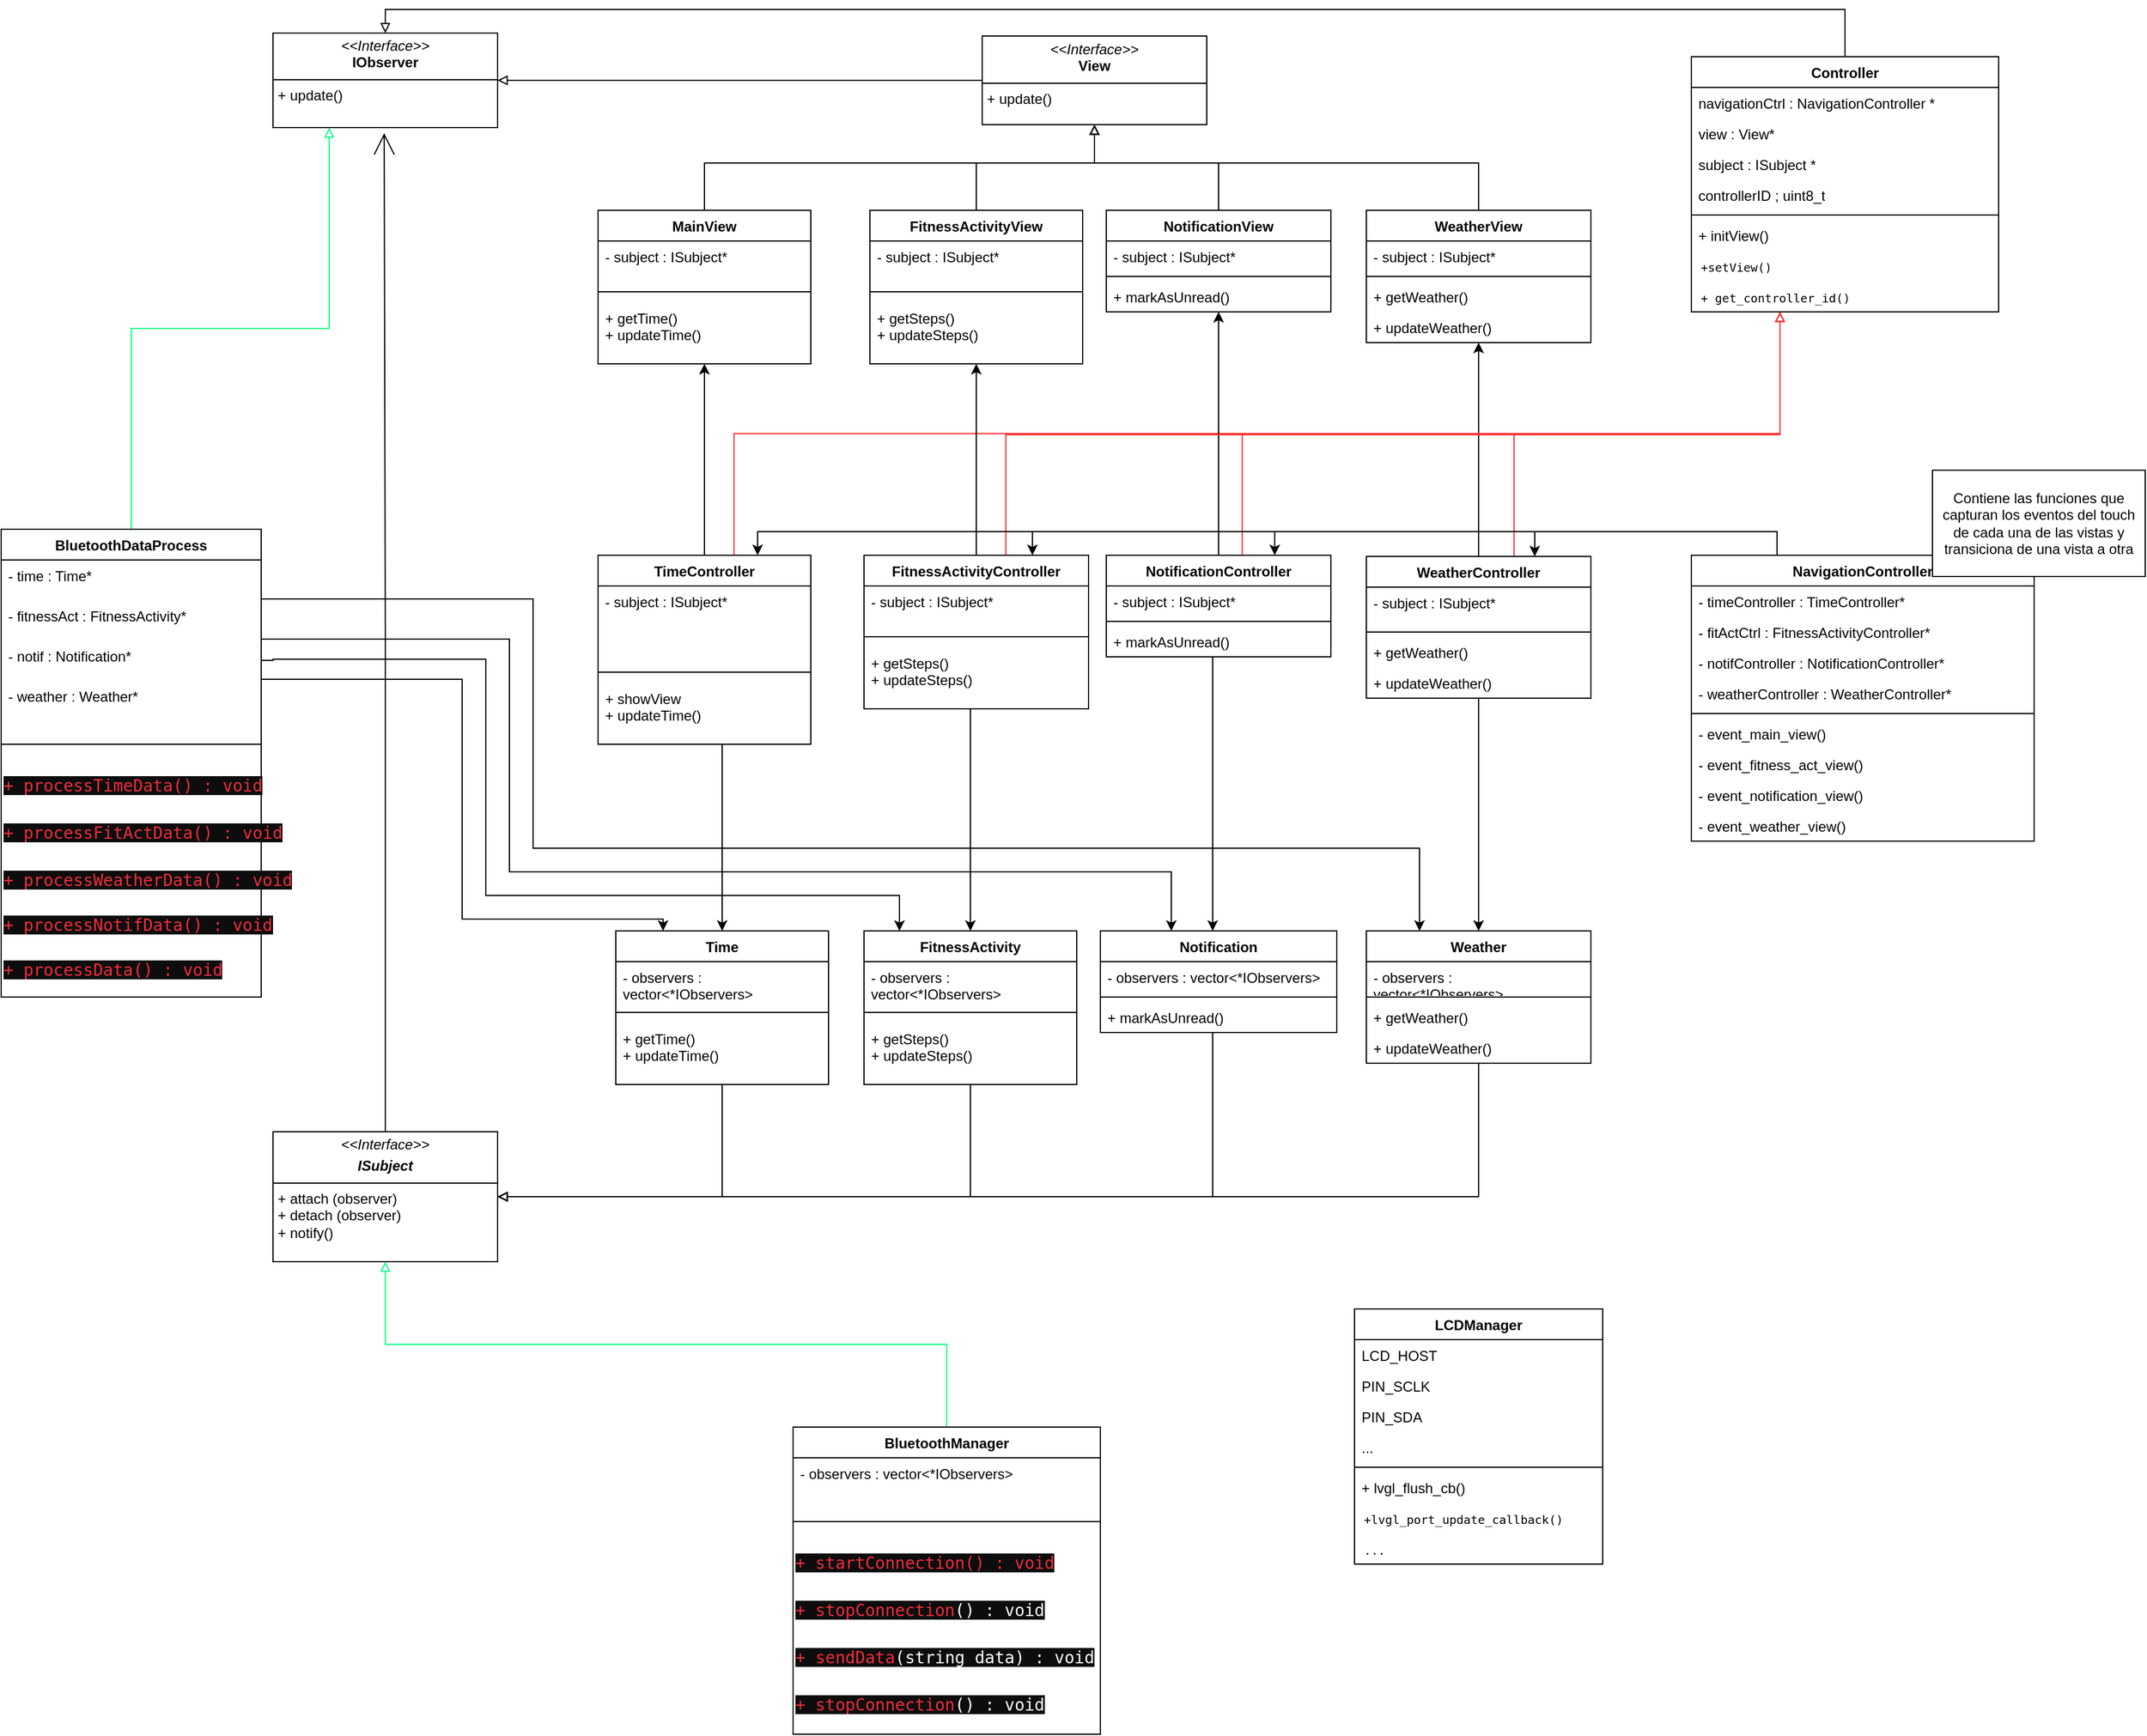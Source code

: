 <mxfile version="24.0.7" type="device">
  <diagram id="C5RBs43oDa-KdzZeNtuy" name="Page-1">
    <mxGraphModel dx="2022" dy="762" grid="1" gridSize="10" guides="1" tooltips="1" connect="1" arrows="1" fold="1" page="1" pageScale="1" pageWidth="827" pageHeight="1169" math="0" shadow="0">
      <root>
        <mxCell id="WIyWlLk6GJQsqaUBKTNV-0" />
        <mxCell id="WIyWlLk6GJQsqaUBKTNV-1" parent="WIyWlLk6GJQsqaUBKTNV-0" />
        <mxCell id="Y4Jfx3rztnj3bM-HakYt-1" value="&lt;p style=&quot;margin:0px;margin-top:4px;text-align:center;&quot;&gt;&lt;i&gt;&amp;lt;&amp;lt;Interface&amp;gt;&amp;gt;&lt;/i&gt;&lt;br&gt;&lt;b&gt;IObserver&lt;/b&gt;&lt;/p&gt;&lt;hr size=&quot;1&quot; style=&quot;border-style:solid;&quot;&gt;&lt;p style=&quot;margin:0px;margin-left:4px;&quot;&gt;&lt;span style=&quot;background-color: initial;&quot;&gt;+ update()&lt;/span&gt;&lt;br&gt;&lt;/p&gt;" style="verticalAlign=top;align=left;overflow=fill;html=1;whiteSpace=wrap;" parent="WIyWlLk6GJQsqaUBKTNV-1" vertex="1">
          <mxGeometry x="70" y="30" width="190" height="80" as="geometry" />
        </mxCell>
        <mxCell id="Y4Jfx3rztnj3bM-HakYt-4" value="&lt;p style=&quot;margin:0px;margin-top:4px;text-align:center;&quot;&gt;&lt;i&gt;&amp;lt;&amp;lt;Interface&amp;gt;&amp;gt;&lt;/i&gt;&lt;/p&gt;&lt;p style=&quot;margin:0px;margin-top:4px;text-align:center;&quot;&gt;&lt;i&gt;&lt;b&gt;ISubject&lt;/b&gt;&lt;/i&gt;&lt;/p&gt;&lt;hr size=&quot;1&quot; style=&quot;border-style:solid;&quot;&gt;&lt;p style=&quot;margin:0px;margin-left:4px;&quot;&gt;+ attach (observer)&lt;/p&gt;&lt;p style=&quot;margin:0px;margin-left:4px;&quot;&gt;+ detach (observer)&lt;/p&gt;&lt;p style=&quot;margin:0px;margin-left:4px;&quot;&gt;+ notify()&lt;/p&gt;" style="verticalAlign=top;align=left;overflow=fill;html=1;whiteSpace=wrap;" parent="WIyWlLk6GJQsqaUBKTNV-1" vertex="1">
          <mxGeometry x="70" y="960" width="190" height="110" as="geometry" />
        </mxCell>
        <mxCell id="Y4Jfx3rztnj3bM-HakYt-7" style="edgeStyle=orthogonalEdgeStyle;rounded=0;orthogonalLoop=1;jettySize=auto;html=1;entryX=0.495;entryY=1.06;entryDx=0;entryDy=0;entryPerimeter=0;endArrow=open;endFill=0;strokeWidth=1;endSize=16;" parent="WIyWlLk6GJQsqaUBKTNV-1" source="Y4Jfx3rztnj3bM-HakYt-4" target="Y4Jfx3rztnj3bM-HakYt-1" edge="1">
          <mxGeometry relative="1" as="geometry" />
        </mxCell>
        <mxCell id="Y4Jfx3rztnj3bM-HakYt-68" style="edgeStyle=orthogonalEdgeStyle;rounded=0;orthogonalLoop=1;jettySize=auto;html=1;entryX=1;entryY=0.5;entryDx=0;entryDy=0;endArrow=block;endFill=0;" parent="WIyWlLk6GJQsqaUBKTNV-1" source="Y4Jfx3rztnj3bM-HakYt-9" target="Y4Jfx3rztnj3bM-HakYt-4" edge="1">
          <mxGeometry relative="1" as="geometry">
            <Array as="points">
              <mxPoint x="450" y="1015" />
            </Array>
          </mxGeometry>
        </mxCell>
        <mxCell id="Y4Jfx3rztnj3bM-HakYt-9" value="Time" style="swimlane;fontStyle=1;align=center;verticalAlign=top;childLayout=stackLayout;horizontal=1;startSize=26;horizontalStack=0;resizeParent=1;resizeParentMax=0;resizeLast=0;collapsible=1;marginBottom=0;whiteSpace=wrap;html=1;" parent="WIyWlLk6GJQsqaUBKTNV-1" vertex="1">
          <mxGeometry x="360" y="790" width="180" height="130" as="geometry" />
        </mxCell>
        <mxCell id="Y4Jfx3rztnj3bM-HakYt-10" value="- observers : vector&amp;lt;*IObservers&amp;gt;" style="text;strokeColor=none;fillColor=none;align=left;verticalAlign=top;spacingLeft=4;spacingRight=4;overflow=hidden;rotatable=0;points=[[0,0.5],[1,0.5]];portConstraint=eastwest;whiteSpace=wrap;html=1;" parent="Y4Jfx3rztnj3bM-HakYt-9" vertex="1">
          <mxGeometry y="26" width="180" height="34" as="geometry" />
        </mxCell>
        <mxCell id="Y4Jfx3rztnj3bM-HakYt-11" value="" style="line;strokeWidth=1;fillColor=none;align=left;verticalAlign=middle;spacingTop=-1;spacingLeft=3;spacingRight=3;rotatable=0;labelPosition=right;points=[];portConstraint=eastwest;strokeColor=inherit;" parent="Y4Jfx3rztnj3bM-HakYt-9" vertex="1">
          <mxGeometry y="60" width="180" height="18" as="geometry" />
        </mxCell>
        <mxCell id="Y4Jfx3rztnj3bM-HakYt-12" value="+ getTime()&lt;div&gt;+ updateTime()&lt;/div&gt;&lt;div&gt;&lt;br&gt;&lt;/div&gt;" style="text;strokeColor=none;fillColor=none;align=left;verticalAlign=top;spacingLeft=4;spacingRight=4;overflow=hidden;rotatable=0;points=[[0,0.5],[1,0.5]];portConstraint=eastwest;whiteSpace=wrap;html=1;" parent="Y4Jfx3rztnj3bM-HakYt-9" vertex="1">
          <mxGeometry y="78" width="180" height="52" as="geometry" />
        </mxCell>
        <mxCell id="Y4Jfx3rztnj3bM-HakYt-71" style="edgeStyle=orthogonalEdgeStyle;rounded=0;orthogonalLoop=1;jettySize=auto;html=1;entryX=1;entryY=0.5;entryDx=0;entryDy=0;endArrow=block;endFill=0;" parent="WIyWlLk6GJQsqaUBKTNV-1" source="Y4Jfx3rztnj3bM-HakYt-15" target="Y4Jfx3rztnj3bM-HakYt-4" edge="1">
          <mxGeometry relative="1" as="geometry">
            <Array as="points">
              <mxPoint x="1090" y="1015" />
            </Array>
          </mxGeometry>
        </mxCell>
        <mxCell id="Y4Jfx3rztnj3bM-HakYt-15" value="Weather" style="swimlane;fontStyle=1;align=center;verticalAlign=top;childLayout=stackLayout;horizontal=1;startSize=26;horizontalStack=0;resizeParent=1;resizeParentMax=0;resizeLast=0;collapsible=1;marginBottom=0;whiteSpace=wrap;html=1;" parent="WIyWlLk6GJQsqaUBKTNV-1" vertex="1">
          <mxGeometry x="995" y="790" width="190" height="112" as="geometry" />
        </mxCell>
        <mxCell id="Y4Jfx3rztnj3bM-HakYt-16" value="- observers : vector&amp;lt;*IObservers&amp;gt;" style="text;strokeColor=none;fillColor=none;align=left;verticalAlign=top;spacingLeft=4;spacingRight=4;overflow=hidden;rotatable=0;points=[[0,0.5],[1,0.5]];portConstraint=eastwest;whiteSpace=wrap;html=1;" parent="Y4Jfx3rztnj3bM-HakYt-15" vertex="1">
          <mxGeometry y="26" width="190" height="26" as="geometry" />
        </mxCell>
        <mxCell id="Y4Jfx3rztnj3bM-HakYt-17" value="" style="line;strokeWidth=1;fillColor=none;align=left;verticalAlign=middle;spacingTop=-1;spacingLeft=3;spacingRight=3;rotatable=0;labelPosition=right;points=[];portConstraint=eastwest;strokeColor=inherit;" parent="Y4Jfx3rztnj3bM-HakYt-15" vertex="1">
          <mxGeometry y="52" width="190" height="8" as="geometry" />
        </mxCell>
        <mxCell id="Y4Jfx3rztnj3bM-HakYt-18" value="+ getWeather()" style="text;strokeColor=none;fillColor=none;align=left;verticalAlign=top;spacingLeft=4;spacingRight=4;overflow=hidden;rotatable=0;points=[[0,0.5],[1,0.5]];portConstraint=eastwest;whiteSpace=wrap;html=1;" parent="Y4Jfx3rztnj3bM-HakYt-15" vertex="1">
          <mxGeometry y="60" width="190" height="26" as="geometry" />
        </mxCell>
        <mxCell id="Y4Jfx3rztnj3bM-HakYt-19" value="+ updateWeather()" style="text;strokeColor=none;fillColor=none;align=left;verticalAlign=top;spacingLeft=4;spacingRight=4;overflow=hidden;rotatable=0;points=[[0,0.5],[1,0.5]];portConstraint=eastwest;whiteSpace=wrap;html=1;" parent="Y4Jfx3rztnj3bM-HakYt-15" vertex="1">
          <mxGeometry y="86" width="190" height="26" as="geometry" />
        </mxCell>
        <mxCell id="Y4Jfx3rztnj3bM-HakYt-70" style="edgeStyle=orthogonalEdgeStyle;rounded=0;orthogonalLoop=1;jettySize=auto;html=1;entryX=1;entryY=0.5;entryDx=0;entryDy=0;endArrow=block;endFill=0;" parent="WIyWlLk6GJQsqaUBKTNV-1" source="Y4Jfx3rztnj3bM-HakYt-22" target="Y4Jfx3rztnj3bM-HakYt-4" edge="1">
          <mxGeometry relative="1" as="geometry">
            <Array as="points">
              <mxPoint x="865" y="1015" />
            </Array>
          </mxGeometry>
        </mxCell>
        <mxCell id="Y4Jfx3rztnj3bM-HakYt-22" value="Notification" style="swimlane;fontStyle=1;align=center;verticalAlign=top;childLayout=stackLayout;horizontal=1;startSize=26;horizontalStack=0;resizeParent=1;resizeParentMax=0;resizeLast=0;collapsible=1;marginBottom=0;whiteSpace=wrap;html=1;" parent="WIyWlLk6GJQsqaUBKTNV-1" vertex="1">
          <mxGeometry x="770" y="790" width="200" height="86" as="geometry" />
        </mxCell>
        <mxCell id="Y4Jfx3rztnj3bM-HakYt-23" value="- observers : vector&amp;lt;*IObservers&amp;gt;" style="text;strokeColor=none;fillColor=none;align=left;verticalAlign=top;spacingLeft=4;spacingRight=4;overflow=hidden;rotatable=0;points=[[0,0.5],[1,0.5]];portConstraint=eastwest;whiteSpace=wrap;html=1;" parent="Y4Jfx3rztnj3bM-HakYt-22" vertex="1">
          <mxGeometry y="26" width="200" height="26" as="geometry" />
        </mxCell>
        <mxCell id="Y4Jfx3rztnj3bM-HakYt-24" value="" style="line;strokeWidth=1;fillColor=none;align=left;verticalAlign=middle;spacingTop=-1;spacingLeft=3;spacingRight=3;rotatable=0;labelPosition=right;points=[];portConstraint=eastwest;strokeColor=inherit;" parent="Y4Jfx3rztnj3bM-HakYt-22" vertex="1">
          <mxGeometry y="52" width="200" height="8" as="geometry" />
        </mxCell>
        <mxCell id="Y4Jfx3rztnj3bM-HakYt-25" value="+ markAsUnread()" style="text;strokeColor=none;fillColor=none;align=left;verticalAlign=top;spacingLeft=4;spacingRight=4;overflow=hidden;rotatable=0;points=[[0,0.5],[1,0.5]];portConstraint=eastwest;whiteSpace=wrap;html=1;" parent="Y4Jfx3rztnj3bM-HakYt-22" vertex="1">
          <mxGeometry y="60" width="200" height="26" as="geometry" />
        </mxCell>
        <mxCell id="Y4Jfx3rztnj3bM-HakYt-69" style="edgeStyle=orthogonalEdgeStyle;rounded=0;orthogonalLoop=1;jettySize=auto;html=1;entryX=1;entryY=0.5;entryDx=0;entryDy=0;endArrow=block;endFill=0;" parent="WIyWlLk6GJQsqaUBKTNV-1" source="Y4Jfx3rztnj3bM-HakYt-29" target="Y4Jfx3rztnj3bM-HakYt-4" edge="1">
          <mxGeometry relative="1" as="geometry">
            <Array as="points">
              <mxPoint x="660" y="1015" />
            </Array>
          </mxGeometry>
        </mxCell>
        <mxCell id="Y4Jfx3rztnj3bM-HakYt-29" value="FitnessActivity" style="swimlane;fontStyle=1;align=center;verticalAlign=top;childLayout=stackLayout;horizontal=1;startSize=26;horizontalStack=0;resizeParent=1;resizeParentMax=0;resizeLast=0;collapsible=1;marginBottom=0;whiteSpace=wrap;html=1;" parent="WIyWlLk6GJQsqaUBKTNV-1" vertex="1">
          <mxGeometry x="570" y="790" width="180" height="130" as="geometry" />
        </mxCell>
        <mxCell id="Y4Jfx3rztnj3bM-HakYt-30" value="- observers : vector&amp;lt;*IObservers&amp;gt;" style="text;strokeColor=none;fillColor=none;align=left;verticalAlign=top;spacingLeft=4;spacingRight=4;overflow=hidden;rotatable=0;points=[[0,0.5],[1,0.5]];portConstraint=eastwest;whiteSpace=wrap;html=1;" parent="Y4Jfx3rztnj3bM-HakYt-29" vertex="1">
          <mxGeometry y="26" width="180" height="34" as="geometry" />
        </mxCell>
        <mxCell id="Y4Jfx3rztnj3bM-HakYt-31" value="" style="line;strokeWidth=1;fillColor=none;align=left;verticalAlign=middle;spacingTop=-1;spacingLeft=3;spacingRight=3;rotatable=0;labelPosition=right;points=[];portConstraint=eastwest;strokeColor=inherit;" parent="Y4Jfx3rztnj3bM-HakYt-29" vertex="1">
          <mxGeometry y="60" width="180" height="18" as="geometry" />
        </mxCell>
        <mxCell id="Y4Jfx3rztnj3bM-HakYt-32" value="+ getSteps()&lt;div&gt;+ updateSteps()&lt;/div&gt;&lt;div&gt;&lt;br&gt;&lt;/div&gt;" style="text;strokeColor=none;fillColor=none;align=left;verticalAlign=top;spacingLeft=4;spacingRight=4;overflow=hidden;rotatable=0;points=[[0,0.5],[1,0.5]];portConstraint=eastwest;whiteSpace=wrap;html=1;" parent="Y4Jfx3rztnj3bM-HakYt-29" vertex="1">
          <mxGeometry y="78" width="180" height="52" as="geometry" />
        </mxCell>
        <mxCell id="Y4Jfx3rztnj3bM-HakYt-35" style="edgeStyle=orthogonalEdgeStyle;rounded=0;orthogonalLoop=1;jettySize=auto;html=1;endArrow=block;endFill=0;" parent="WIyWlLk6GJQsqaUBKTNV-1" source="Y4Jfx3rztnj3bM-HakYt-34" target="Y4Jfx3rztnj3bM-HakYt-1" edge="1">
          <mxGeometry relative="1" as="geometry" />
        </mxCell>
        <mxCell id="Y4Jfx3rztnj3bM-HakYt-34" value="&lt;p style=&quot;margin:0px;margin-top:4px;text-align:center;&quot;&gt;&lt;i&gt;&amp;lt;&amp;lt;Interface&amp;gt;&amp;gt;&lt;/i&gt;&lt;br&gt;&lt;b&gt;View&lt;/b&gt;&lt;/p&gt;&lt;hr size=&quot;1&quot; style=&quot;border-style:solid;&quot;&gt;&lt;p style=&quot;margin:0px;margin-left:4px;&quot;&gt;&lt;span style=&quot;background-color: initial;&quot;&gt;+ update()&lt;/span&gt;&lt;br&gt;&lt;/p&gt;" style="verticalAlign=top;align=left;overflow=fill;html=1;whiteSpace=wrap;" parent="WIyWlLk6GJQsqaUBKTNV-1" vertex="1">
          <mxGeometry x="670" y="32.5" width="190" height="75" as="geometry" />
        </mxCell>
        <mxCell id="Y4Jfx3rztnj3bM-HakYt-62" style="edgeStyle=orthogonalEdgeStyle;rounded=0;orthogonalLoop=1;jettySize=auto;html=1;exitX=0.5;exitY=0;exitDx=0;exitDy=0;endArrow=block;endFill=0;" parent="WIyWlLk6GJQsqaUBKTNV-1" source="Y4Jfx3rztnj3bM-HakYt-40" target="Y4Jfx3rztnj3bM-HakYt-34" edge="1">
          <mxGeometry relative="1" as="geometry">
            <mxPoint x="435" y="160" as="sourcePoint" />
            <Array as="points">
              <mxPoint x="435" y="140" />
              <mxPoint x="765" y="140" />
            </Array>
          </mxGeometry>
        </mxCell>
        <mxCell id="Y4Jfx3rztnj3bM-HakYt-40" value="MainView" style="swimlane;fontStyle=1;align=center;verticalAlign=top;childLayout=stackLayout;horizontal=1;startSize=26;horizontalStack=0;resizeParent=1;resizeParentMax=0;resizeLast=0;collapsible=1;marginBottom=0;whiteSpace=wrap;html=1;" parent="WIyWlLk6GJQsqaUBKTNV-1" vertex="1">
          <mxGeometry x="345" y="180" width="180" height="130" as="geometry" />
        </mxCell>
        <mxCell id="Y4Jfx3rztnj3bM-HakYt-41" value="- subject : ISubject*" style="text;strokeColor=none;fillColor=none;align=left;verticalAlign=top;spacingLeft=4;spacingRight=4;overflow=hidden;rotatable=0;points=[[0,0.5],[1,0.5]];portConstraint=eastwest;whiteSpace=wrap;html=1;" parent="Y4Jfx3rztnj3bM-HakYt-40" vertex="1">
          <mxGeometry y="26" width="180" height="34" as="geometry" />
        </mxCell>
        <mxCell id="Y4Jfx3rztnj3bM-HakYt-42" value="" style="line;strokeWidth=1;fillColor=none;align=left;verticalAlign=middle;spacingTop=-1;spacingLeft=3;spacingRight=3;rotatable=0;labelPosition=right;points=[];portConstraint=eastwest;strokeColor=inherit;" parent="Y4Jfx3rztnj3bM-HakYt-40" vertex="1">
          <mxGeometry y="60" width="180" height="18" as="geometry" />
        </mxCell>
        <mxCell id="Y4Jfx3rztnj3bM-HakYt-43" value="+ getTime()&lt;div&gt;+ updateTime()&lt;/div&gt;&lt;div&gt;&lt;br&gt;&lt;/div&gt;" style="text;strokeColor=none;fillColor=none;align=left;verticalAlign=top;spacingLeft=4;spacingRight=4;overflow=hidden;rotatable=0;points=[[0,0.5],[1,0.5]];portConstraint=eastwest;whiteSpace=wrap;html=1;" parent="Y4Jfx3rztnj3bM-HakYt-40" vertex="1">
          <mxGeometry y="78" width="180" height="52" as="geometry" />
        </mxCell>
        <mxCell id="Y4Jfx3rztnj3bM-HakYt-67" style="edgeStyle=orthogonalEdgeStyle;rounded=0;orthogonalLoop=1;jettySize=auto;html=1;exitX=0.5;exitY=0;exitDx=0;exitDy=0;endArrow=block;endFill=0;" parent="WIyWlLk6GJQsqaUBKTNV-1" source="Y4Jfx3rztnj3bM-HakYt-46" target="Y4Jfx3rztnj3bM-HakYt-34" edge="1">
          <mxGeometry relative="1" as="geometry">
            <Array as="points">
              <mxPoint x="1090" y="140" />
              <mxPoint x="765" y="140" />
            </Array>
          </mxGeometry>
        </mxCell>
        <mxCell id="Y4Jfx3rztnj3bM-HakYt-46" value="WeatherView" style="swimlane;fontStyle=1;align=center;verticalAlign=top;childLayout=stackLayout;horizontal=1;startSize=26;horizontalStack=0;resizeParent=1;resizeParentMax=0;resizeLast=0;collapsible=1;marginBottom=0;whiteSpace=wrap;html=1;" parent="WIyWlLk6GJQsqaUBKTNV-1" vertex="1">
          <mxGeometry x="995" y="180" width="190" height="112" as="geometry" />
        </mxCell>
        <mxCell id="Y4Jfx3rztnj3bM-HakYt-47" value="- subject : ISubject*" style="text;strokeColor=none;fillColor=none;align=left;verticalAlign=top;spacingLeft=4;spacingRight=4;overflow=hidden;rotatable=0;points=[[0,0.5],[1,0.5]];portConstraint=eastwest;whiteSpace=wrap;html=1;" parent="Y4Jfx3rztnj3bM-HakYt-46" vertex="1">
          <mxGeometry y="26" width="190" height="26" as="geometry" />
        </mxCell>
        <mxCell id="Y4Jfx3rztnj3bM-HakYt-48" value="" style="line;strokeWidth=1;fillColor=none;align=left;verticalAlign=middle;spacingTop=-1;spacingLeft=3;spacingRight=3;rotatable=0;labelPosition=right;points=[];portConstraint=eastwest;strokeColor=inherit;" parent="Y4Jfx3rztnj3bM-HakYt-46" vertex="1">
          <mxGeometry y="52" width="190" height="8" as="geometry" />
        </mxCell>
        <mxCell id="Y4Jfx3rztnj3bM-HakYt-49" value="+ getWeather()" style="text;strokeColor=none;fillColor=none;align=left;verticalAlign=top;spacingLeft=4;spacingRight=4;overflow=hidden;rotatable=0;points=[[0,0.5],[1,0.5]];portConstraint=eastwest;whiteSpace=wrap;html=1;" parent="Y4Jfx3rztnj3bM-HakYt-46" vertex="1">
          <mxGeometry y="60" width="190" height="26" as="geometry" />
        </mxCell>
        <mxCell id="Y4Jfx3rztnj3bM-HakYt-50" value="+ updateWeather()" style="text;strokeColor=none;fillColor=none;align=left;verticalAlign=top;spacingLeft=4;spacingRight=4;overflow=hidden;rotatable=0;points=[[0,0.5],[1,0.5]];portConstraint=eastwest;whiteSpace=wrap;html=1;" parent="Y4Jfx3rztnj3bM-HakYt-46" vertex="1">
          <mxGeometry y="86" width="190" height="26" as="geometry" />
        </mxCell>
        <mxCell id="Y4Jfx3rztnj3bM-HakYt-65" style="edgeStyle=orthogonalEdgeStyle;rounded=0;orthogonalLoop=1;jettySize=auto;html=1;exitX=0.5;exitY=0;exitDx=0;exitDy=0;endArrow=block;endFill=0;" parent="WIyWlLk6GJQsqaUBKTNV-1" source="Y4Jfx3rztnj3bM-HakYt-51" target="Y4Jfx3rztnj3bM-HakYt-34" edge="1">
          <mxGeometry relative="1" as="geometry">
            <mxPoint x="870" y="144" as="sourcePoint" />
            <Array as="points">
              <mxPoint x="870" y="140" />
              <mxPoint x="765" y="140" />
            </Array>
          </mxGeometry>
        </mxCell>
        <mxCell id="Y4Jfx3rztnj3bM-HakYt-51" value="NotificationView" style="swimlane;fontStyle=1;align=center;verticalAlign=top;childLayout=stackLayout;horizontal=1;startSize=26;horizontalStack=0;resizeParent=1;resizeParentMax=0;resizeLast=0;collapsible=1;marginBottom=0;whiteSpace=wrap;html=1;" parent="WIyWlLk6GJQsqaUBKTNV-1" vertex="1">
          <mxGeometry x="775" y="180" width="190" height="86" as="geometry" />
        </mxCell>
        <mxCell id="Y4Jfx3rztnj3bM-HakYt-52" value="- subject : ISubject*" style="text;strokeColor=none;fillColor=none;align=left;verticalAlign=top;spacingLeft=4;spacingRight=4;overflow=hidden;rotatable=0;points=[[0,0.5],[1,0.5]];portConstraint=eastwest;whiteSpace=wrap;html=1;" parent="Y4Jfx3rztnj3bM-HakYt-51" vertex="1">
          <mxGeometry y="26" width="190" height="26" as="geometry" />
        </mxCell>
        <mxCell id="Y4Jfx3rztnj3bM-HakYt-53" value="" style="line;strokeWidth=1;fillColor=none;align=left;verticalAlign=middle;spacingTop=-1;spacingLeft=3;spacingRight=3;rotatable=0;labelPosition=right;points=[];portConstraint=eastwest;strokeColor=inherit;" parent="Y4Jfx3rztnj3bM-HakYt-51" vertex="1">
          <mxGeometry y="52" width="190" height="8" as="geometry" />
        </mxCell>
        <mxCell id="Y4Jfx3rztnj3bM-HakYt-54" value="+ markAsUnread()" style="text;strokeColor=none;fillColor=none;align=left;verticalAlign=top;spacingLeft=4;spacingRight=4;overflow=hidden;rotatable=0;points=[[0,0.5],[1,0.5]];portConstraint=eastwest;whiteSpace=wrap;html=1;" parent="Y4Jfx3rztnj3bM-HakYt-51" vertex="1">
          <mxGeometry y="60" width="190" height="26" as="geometry" />
        </mxCell>
        <mxCell id="Y4Jfx3rztnj3bM-HakYt-64" style="edgeStyle=orthogonalEdgeStyle;rounded=0;orthogonalLoop=1;jettySize=auto;html=1;exitX=0.5;exitY=0;exitDx=0;exitDy=0;endArrow=block;endFill=0;" parent="WIyWlLk6GJQsqaUBKTNV-1" source="Y4Jfx3rztnj3bM-HakYt-57" target="Y4Jfx3rztnj3bM-HakYt-34" edge="1">
          <mxGeometry relative="1" as="geometry">
            <mxPoint x="670" y="160" as="sourcePoint" />
            <Array as="points">
              <mxPoint x="665" y="140" />
              <mxPoint x="765" y="140" />
            </Array>
          </mxGeometry>
        </mxCell>
        <mxCell id="Y4Jfx3rztnj3bM-HakYt-57" value="FitnessActivityView" style="swimlane;fontStyle=1;align=center;verticalAlign=top;childLayout=stackLayout;horizontal=1;startSize=26;horizontalStack=0;resizeParent=1;resizeParentMax=0;resizeLast=0;collapsible=1;marginBottom=0;whiteSpace=wrap;html=1;" parent="WIyWlLk6GJQsqaUBKTNV-1" vertex="1">
          <mxGeometry x="575" y="180" width="180" height="130" as="geometry" />
        </mxCell>
        <mxCell id="Y4Jfx3rztnj3bM-HakYt-58" value="- subject : ISubject*" style="text;strokeColor=none;fillColor=none;align=left;verticalAlign=top;spacingLeft=4;spacingRight=4;overflow=hidden;rotatable=0;points=[[0,0.5],[1,0.5]];portConstraint=eastwest;whiteSpace=wrap;html=1;" parent="Y4Jfx3rztnj3bM-HakYt-57" vertex="1">
          <mxGeometry y="26" width="180" height="34" as="geometry" />
        </mxCell>
        <mxCell id="Y4Jfx3rztnj3bM-HakYt-59" value="" style="line;strokeWidth=1;fillColor=none;align=left;verticalAlign=middle;spacingTop=-1;spacingLeft=3;spacingRight=3;rotatable=0;labelPosition=right;points=[];portConstraint=eastwest;strokeColor=inherit;" parent="Y4Jfx3rztnj3bM-HakYt-57" vertex="1">
          <mxGeometry y="60" width="180" height="18" as="geometry" />
        </mxCell>
        <mxCell id="Y4Jfx3rztnj3bM-HakYt-60" value="+ getSteps()&lt;div&gt;+ updateSteps()&lt;/div&gt;&lt;div&gt;&lt;br&gt;&lt;/div&gt;" style="text;strokeColor=none;fillColor=none;align=left;verticalAlign=top;spacingLeft=4;spacingRight=4;overflow=hidden;rotatable=0;points=[[0,0.5],[1,0.5]];portConstraint=eastwest;whiteSpace=wrap;html=1;" parent="Y4Jfx3rztnj3bM-HakYt-57" vertex="1">
          <mxGeometry y="78" width="180" height="52" as="geometry" />
        </mxCell>
        <mxCell id="QEWdOii7C2FgMJBOn3tr-18" style="edgeStyle=orthogonalEdgeStyle;rounded=0;orthogonalLoop=1;jettySize=auto;html=1;" parent="WIyWlLk6GJQsqaUBKTNV-1" source="QEWdOii7C2FgMJBOn3tr-0" target="Y4Jfx3rztnj3bM-HakYt-9" edge="1">
          <mxGeometry relative="1" as="geometry">
            <Array as="points">
              <mxPoint x="450" y="670" />
              <mxPoint x="450" y="670" />
            </Array>
          </mxGeometry>
        </mxCell>
        <mxCell id="QEWdOii7C2FgMJBOn3tr-19" style="edgeStyle=orthogonalEdgeStyle;rounded=0;orthogonalLoop=1;jettySize=auto;html=1;exitX=0.5;exitY=0;exitDx=0;exitDy=0;" parent="WIyWlLk6GJQsqaUBKTNV-1" source="QEWdOii7C2FgMJBOn3tr-0" target="Y4Jfx3rztnj3bM-HakYt-40" edge="1">
          <mxGeometry relative="1" as="geometry" />
        </mxCell>
        <mxCell id="10-dk0nBCV9YgR6wRoVn-30" style="edgeStyle=orthogonalEdgeStyle;rounded=0;orthogonalLoop=1;jettySize=auto;html=1;exitX=0.5;exitY=0;exitDx=0;exitDy=0;endArrow=block;endFill=0;fillColor=#f8cecc;strokeColor=#FF3333;" edge="1" parent="WIyWlLk6GJQsqaUBKTNV-1" source="QEWdOii7C2FgMJBOn3tr-0" target="10-dk0nBCV9YgR6wRoVn-20">
          <mxGeometry relative="1" as="geometry">
            <Array as="points">
              <mxPoint x="460" y="472" />
              <mxPoint x="460" y="369" />
              <mxPoint x="1345" y="369" />
            </Array>
          </mxGeometry>
        </mxCell>
        <mxCell id="QEWdOii7C2FgMJBOn3tr-0" value="TimeController" style="swimlane;fontStyle=1;align=center;verticalAlign=top;childLayout=stackLayout;horizontal=1;startSize=26;horizontalStack=0;resizeParent=1;resizeParentMax=0;resizeLast=0;collapsible=1;marginBottom=0;whiteSpace=wrap;html=1;" parent="WIyWlLk6GJQsqaUBKTNV-1" vertex="1">
          <mxGeometry x="345" y="472" width="180" height="160" as="geometry" />
        </mxCell>
        <mxCell id="QEWdOii7C2FgMJBOn3tr-1" value="- subject : ISubject*" style="text;strokeColor=none;fillColor=none;align=left;verticalAlign=top;spacingLeft=4;spacingRight=4;overflow=hidden;rotatable=0;points=[[0,0.5],[1,0.5]];portConstraint=eastwest;whiteSpace=wrap;html=1;" parent="QEWdOii7C2FgMJBOn3tr-0" vertex="1">
          <mxGeometry y="26" width="180" height="64" as="geometry" />
        </mxCell>
        <mxCell id="QEWdOii7C2FgMJBOn3tr-2" value="" style="line;strokeWidth=1;fillColor=none;align=left;verticalAlign=middle;spacingTop=-1;spacingLeft=3;spacingRight=3;rotatable=0;labelPosition=right;points=[];portConstraint=eastwest;strokeColor=inherit;" parent="QEWdOii7C2FgMJBOn3tr-0" vertex="1">
          <mxGeometry y="90" width="180" height="18" as="geometry" />
        </mxCell>
        <mxCell id="QEWdOii7C2FgMJBOn3tr-3" value="+ showView&lt;div&gt;+ updateTime()&lt;/div&gt;&lt;div&gt;&lt;br&gt;&lt;/div&gt;" style="text;strokeColor=none;fillColor=none;align=left;verticalAlign=top;spacingLeft=4;spacingRight=4;overflow=hidden;rotatable=0;points=[[0,0.5],[1,0.5]];portConstraint=eastwest;whiteSpace=wrap;html=1;" parent="QEWdOii7C2FgMJBOn3tr-0" vertex="1">
          <mxGeometry y="108" width="180" height="52" as="geometry" />
        </mxCell>
        <mxCell id="QEWdOii7C2FgMJBOn3tr-24" style="edgeStyle=orthogonalEdgeStyle;rounded=0;orthogonalLoop=1;jettySize=auto;html=1;" parent="WIyWlLk6GJQsqaUBKTNV-1" source="QEWdOii7C2FgMJBOn3tr-4" target="Y4Jfx3rztnj3bM-HakYt-46" edge="1">
          <mxGeometry relative="1" as="geometry" />
        </mxCell>
        <mxCell id="QEWdOii7C2FgMJBOn3tr-25" style="edgeStyle=orthogonalEdgeStyle;rounded=0;orthogonalLoop=1;jettySize=auto;html=1;" parent="WIyWlLk6GJQsqaUBKTNV-1" source="QEWdOii7C2FgMJBOn3tr-4" target="Y4Jfx3rztnj3bM-HakYt-15" edge="1">
          <mxGeometry relative="1" as="geometry" />
        </mxCell>
        <mxCell id="10-dk0nBCV9YgR6wRoVn-33" style="edgeStyle=orthogonalEdgeStyle;rounded=0;orthogonalLoop=1;jettySize=auto;html=1;exitX=0.5;exitY=0;exitDx=0;exitDy=0;endArrow=block;endFill=0;strokeColor=#FF3333;" edge="1" parent="WIyWlLk6GJQsqaUBKTNV-1" source="QEWdOii7C2FgMJBOn3tr-4" target="10-dk0nBCV9YgR6wRoVn-20">
          <mxGeometry relative="1" as="geometry">
            <Array as="points">
              <mxPoint x="1120" y="473" />
              <mxPoint x="1120" y="370" />
              <mxPoint x="1345" y="370" />
            </Array>
          </mxGeometry>
        </mxCell>
        <mxCell id="QEWdOii7C2FgMJBOn3tr-4" value="WeatherController" style="swimlane;fontStyle=1;align=center;verticalAlign=top;childLayout=stackLayout;horizontal=1;startSize=26;horizontalStack=0;resizeParent=1;resizeParentMax=0;resizeLast=0;collapsible=1;marginBottom=0;whiteSpace=wrap;html=1;" parent="WIyWlLk6GJQsqaUBKTNV-1" vertex="1">
          <mxGeometry x="995" y="473" width="190" height="120" as="geometry" />
        </mxCell>
        <mxCell id="QEWdOii7C2FgMJBOn3tr-5" value="- subject : ISubject*" style="text;strokeColor=none;fillColor=none;align=left;verticalAlign=top;spacingLeft=4;spacingRight=4;overflow=hidden;rotatable=0;points=[[0,0.5],[1,0.5]];portConstraint=eastwest;whiteSpace=wrap;html=1;" parent="QEWdOii7C2FgMJBOn3tr-4" vertex="1">
          <mxGeometry y="26" width="190" height="34" as="geometry" />
        </mxCell>
        <mxCell id="QEWdOii7C2FgMJBOn3tr-6" value="" style="line;strokeWidth=1;fillColor=none;align=left;verticalAlign=middle;spacingTop=-1;spacingLeft=3;spacingRight=3;rotatable=0;labelPosition=right;points=[];portConstraint=eastwest;strokeColor=inherit;" parent="QEWdOii7C2FgMJBOn3tr-4" vertex="1">
          <mxGeometry y="60" width="190" height="8" as="geometry" />
        </mxCell>
        <mxCell id="QEWdOii7C2FgMJBOn3tr-7" value="+ getWeather()" style="text;strokeColor=none;fillColor=none;align=left;verticalAlign=top;spacingLeft=4;spacingRight=4;overflow=hidden;rotatable=0;points=[[0,0.5],[1,0.5]];portConstraint=eastwest;whiteSpace=wrap;html=1;" parent="QEWdOii7C2FgMJBOn3tr-4" vertex="1">
          <mxGeometry y="68" width="190" height="26" as="geometry" />
        </mxCell>
        <mxCell id="QEWdOii7C2FgMJBOn3tr-8" value="+ updateWeather()" style="text;strokeColor=none;fillColor=none;align=left;verticalAlign=top;spacingLeft=4;spacingRight=4;overflow=hidden;rotatable=0;points=[[0,0.5],[1,0.5]];portConstraint=eastwest;whiteSpace=wrap;html=1;" parent="QEWdOii7C2FgMJBOn3tr-4" vertex="1">
          <mxGeometry y="94" width="190" height="26" as="geometry" />
        </mxCell>
        <mxCell id="QEWdOii7C2FgMJBOn3tr-22" style="edgeStyle=orthogonalEdgeStyle;rounded=0;orthogonalLoop=1;jettySize=auto;html=1;" parent="WIyWlLk6GJQsqaUBKTNV-1" source="QEWdOii7C2FgMJBOn3tr-9" target="Y4Jfx3rztnj3bM-HakYt-51" edge="1">
          <mxGeometry relative="1" as="geometry" />
        </mxCell>
        <mxCell id="QEWdOii7C2FgMJBOn3tr-23" style="edgeStyle=orthogonalEdgeStyle;rounded=0;orthogonalLoop=1;jettySize=auto;html=1;" parent="WIyWlLk6GJQsqaUBKTNV-1" source="QEWdOii7C2FgMJBOn3tr-9" target="Y4Jfx3rztnj3bM-HakYt-22" edge="1">
          <mxGeometry relative="1" as="geometry">
            <Array as="points">
              <mxPoint x="865" y="630" />
              <mxPoint x="865" y="630" />
            </Array>
          </mxGeometry>
        </mxCell>
        <mxCell id="10-dk0nBCV9YgR6wRoVn-32" style="edgeStyle=orthogonalEdgeStyle;rounded=0;orthogonalLoop=1;jettySize=auto;html=1;exitX=0.5;exitY=0;exitDx=0;exitDy=0;endArrow=block;endFill=0;strokeColor=#FF3333;" edge="1" parent="WIyWlLk6GJQsqaUBKTNV-1" source="QEWdOii7C2FgMJBOn3tr-9" target="10-dk0nBCV9YgR6wRoVn-20">
          <mxGeometry relative="1" as="geometry">
            <Array as="points">
              <mxPoint x="890" y="472" />
              <mxPoint x="890" y="369" />
              <mxPoint x="1345" y="369" />
            </Array>
          </mxGeometry>
        </mxCell>
        <mxCell id="QEWdOii7C2FgMJBOn3tr-9" value="NotificationController" style="swimlane;fontStyle=1;align=center;verticalAlign=top;childLayout=stackLayout;horizontal=1;startSize=26;horizontalStack=0;resizeParent=1;resizeParentMax=0;resizeLast=0;collapsible=1;marginBottom=0;whiteSpace=wrap;html=1;" parent="WIyWlLk6GJQsqaUBKTNV-1" vertex="1">
          <mxGeometry x="775" y="472" width="190" height="86" as="geometry" />
        </mxCell>
        <mxCell id="QEWdOii7C2FgMJBOn3tr-10" value="- subject : ISubject*" style="text;strokeColor=none;fillColor=none;align=left;verticalAlign=top;spacingLeft=4;spacingRight=4;overflow=hidden;rotatable=0;points=[[0,0.5],[1,0.5]];portConstraint=eastwest;whiteSpace=wrap;html=1;" parent="QEWdOii7C2FgMJBOn3tr-9" vertex="1">
          <mxGeometry y="26" width="190" height="26" as="geometry" />
        </mxCell>
        <mxCell id="QEWdOii7C2FgMJBOn3tr-11" value="" style="line;strokeWidth=1;fillColor=none;align=left;verticalAlign=middle;spacingTop=-1;spacingLeft=3;spacingRight=3;rotatable=0;labelPosition=right;points=[];portConstraint=eastwest;strokeColor=inherit;" parent="QEWdOii7C2FgMJBOn3tr-9" vertex="1">
          <mxGeometry y="52" width="190" height="8" as="geometry" />
        </mxCell>
        <mxCell id="QEWdOii7C2FgMJBOn3tr-12" value="+ markAsUnread()" style="text;strokeColor=none;fillColor=none;align=left;verticalAlign=top;spacingLeft=4;spacingRight=4;overflow=hidden;rotatable=0;points=[[0,0.5],[1,0.5]];portConstraint=eastwest;whiteSpace=wrap;html=1;" parent="QEWdOii7C2FgMJBOn3tr-9" vertex="1">
          <mxGeometry y="60" width="190" height="26" as="geometry" />
        </mxCell>
        <mxCell id="QEWdOii7C2FgMJBOn3tr-20" style="edgeStyle=orthogonalEdgeStyle;rounded=0;orthogonalLoop=1;jettySize=auto;html=1;" parent="WIyWlLk6GJQsqaUBKTNV-1" source="QEWdOii7C2FgMJBOn3tr-13" target="Y4Jfx3rztnj3bM-HakYt-57" edge="1">
          <mxGeometry relative="1" as="geometry" />
        </mxCell>
        <mxCell id="QEWdOii7C2FgMJBOn3tr-21" style="edgeStyle=orthogonalEdgeStyle;rounded=0;orthogonalLoop=1;jettySize=auto;html=1;" parent="WIyWlLk6GJQsqaUBKTNV-1" source="QEWdOii7C2FgMJBOn3tr-13" target="Y4Jfx3rztnj3bM-HakYt-29" edge="1">
          <mxGeometry relative="1" as="geometry">
            <Array as="points">
              <mxPoint x="660" y="680" />
              <mxPoint x="660" y="680" />
            </Array>
          </mxGeometry>
        </mxCell>
        <mxCell id="10-dk0nBCV9YgR6wRoVn-31" style="edgeStyle=orthogonalEdgeStyle;rounded=0;orthogonalLoop=1;jettySize=auto;html=1;endArrow=block;endFill=0;strokeColor=#FF3333;" edge="1" parent="WIyWlLk6GJQsqaUBKTNV-1" source="QEWdOii7C2FgMJBOn3tr-13" target="10-dk0nBCV9YgR6wRoVn-20">
          <mxGeometry relative="1" as="geometry">
            <Array as="points">
              <mxPoint x="690" y="370" />
              <mxPoint x="1345" y="370" />
            </Array>
          </mxGeometry>
        </mxCell>
        <mxCell id="QEWdOii7C2FgMJBOn3tr-13" value="FitnessActivityController" style="swimlane;fontStyle=1;align=center;verticalAlign=top;childLayout=stackLayout;horizontal=1;startSize=26;horizontalStack=0;resizeParent=1;resizeParentMax=0;resizeLast=0;collapsible=1;marginBottom=0;whiteSpace=wrap;html=1;" parent="WIyWlLk6GJQsqaUBKTNV-1" vertex="1">
          <mxGeometry x="570" y="472" width="190" height="130" as="geometry" />
        </mxCell>
        <mxCell id="QEWdOii7C2FgMJBOn3tr-14" value="- subject : ISubject*" style="text;strokeColor=none;fillColor=none;align=left;verticalAlign=top;spacingLeft=4;spacingRight=4;overflow=hidden;rotatable=0;points=[[0,0.5],[1,0.5]];portConstraint=eastwest;whiteSpace=wrap;html=1;" parent="QEWdOii7C2FgMJBOn3tr-13" vertex="1">
          <mxGeometry y="26" width="190" height="34" as="geometry" />
        </mxCell>
        <mxCell id="QEWdOii7C2FgMJBOn3tr-15" value="" style="line;strokeWidth=1;fillColor=none;align=left;verticalAlign=middle;spacingTop=-1;spacingLeft=3;spacingRight=3;rotatable=0;labelPosition=right;points=[];portConstraint=eastwest;strokeColor=inherit;" parent="QEWdOii7C2FgMJBOn3tr-13" vertex="1">
          <mxGeometry y="60" width="190" height="18" as="geometry" />
        </mxCell>
        <mxCell id="QEWdOii7C2FgMJBOn3tr-16" value="+ getSteps()&lt;div&gt;+ updateSteps()&lt;/div&gt;&lt;div&gt;&lt;br&gt;&lt;/div&gt;" style="text;strokeColor=none;fillColor=none;align=left;verticalAlign=top;spacingLeft=4;spacingRight=4;overflow=hidden;rotatable=0;points=[[0,0.5],[1,0.5]];portConstraint=eastwest;whiteSpace=wrap;html=1;" parent="QEWdOii7C2FgMJBOn3tr-13" vertex="1">
          <mxGeometry y="78" width="190" height="52" as="geometry" />
        </mxCell>
        <mxCell id="10-dk0nBCV9YgR6wRoVn-58" style="edgeStyle=orthogonalEdgeStyle;rounded=0;orthogonalLoop=1;jettySize=auto;html=1;exitX=0.5;exitY=0;exitDx=0;exitDy=0;entryX=0.25;entryY=1;entryDx=0;entryDy=0;endArrow=block;endFill=0;fillColor=#f8cecc;strokeColor=#00FF80;" edge="1" parent="WIyWlLk6GJQsqaUBKTNV-1" source="QEWdOii7C2FgMJBOn3tr-30" target="Y4Jfx3rztnj3bM-HakYt-1">
          <mxGeometry relative="1" as="geometry" />
        </mxCell>
        <mxCell id="QEWdOii7C2FgMJBOn3tr-30" value="BluetoothDataProcess" style="swimlane;fontStyle=1;align=center;verticalAlign=top;childLayout=stackLayout;horizontal=1;startSize=26;horizontalStack=0;resizeParent=1;resizeParentMax=0;resizeLast=0;collapsible=1;marginBottom=0;whiteSpace=wrap;html=1;" parent="WIyWlLk6GJQsqaUBKTNV-1" vertex="1">
          <mxGeometry x="-160" y="450" width="220" height="396" as="geometry" />
        </mxCell>
        <mxCell id="QEWdOii7C2FgMJBOn3tr-31" value="- time : Time*" style="text;strokeColor=none;fillColor=none;align=left;verticalAlign=top;spacingLeft=4;spacingRight=4;overflow=hidden;rotatable=0;points=[[0,0.5],[1,0.5]];portConstraint=eastwest;whiteSpace=wrap;html=1;" parent="QEWdOii7C2FgMJBOn3tr-30" vertex="1">
          <mxGeometry y="26" width="220" height="34" as="geometry" />
        </mxCell>
        <mxCell id="10-dk0nBCV9YgR6wRoVn-41" value="- fitnessAct : FitnessActivity*" style="text;strokeColor=none;fillColor=none;align=left;verticalAlign=top;spacingLeft=4;spacingRight=4;overflow=hidden;rotatable=0;points=[[0,0.5],[1,0.5]];portConstraint=eastwest;whiteSpace=wrap;html=1;" vertex="1" parent="QEWdOii7C2FgMJBOn3tr-30">
          <mxGeometry y="60" width="220" height="34" as="geometry" />
        </mxCell>
        <mxCell id="10-dk0nBCV9YgR6wRoVn-42" value="- notif : Notification*" style="text;strokeColor=none;fillColor=none;align=left;verticalAlign=top;spacingLeft=4;spacingRight=4;overflow=hidden;rotatable=0;points=[[0,0.5],[1,0.5]];portConstraint=eastwest;whiteSpace=wrap;html=1;" vertex="1" parent="QEWdOii7C2FgMJBOn3tr-30">
          <mxGeometry y="94" width="220" height="34" as="geometry" />
        </mxCell>
        <mxCell id="10-dk0nBCV9YgR6wRoVn-43" value="- weather : Weather*" style="text;strokeColor=none;fillColor=none;align=left;verticalAlign=top;spacingLeft=4;spacingRight=4;overflow=hidden;rotatable=0;points=[[0,0.5],[1,0.5]];portConstraint=eastwest;whiteSpace=wrap;html=1;" vertex="1" parent="QEWdOii7C2FgMJBOn3tr-30">
          <mxGeometry y="128" width="220" height="34" as="geometry" />
        </mxCell>
        <mxCell id="QEWdOii7C2FgMJBOn3tr-32" value="" style="line;strokeWidth=1;fillColor=none;align=left;verticalAlign=middle;spacingTop=-1;spacingLeft=3;spacingRight=3;rotatable=0;labelPosition=right;points=[];portConstraint=eastwest;strokeColor=inherit;" parent="QEWdOii7C2FgMJBOn3tr-30" vertex="1">
          <mxGeometry y="162" width="220" height="40" as="geometry" />
        </mxCell>
        <mxCell id="10-dk0nBCV9YgR6wRoVn-73" value="&lt;span style=&quot;color: rgb(242, 44, 61); font-family: &amp;quot;Söhne Mono&amp;quot;, Monaco, &amp;quot;Andale Mono&amp;quot;, &amp;quot;Ubuntu Mono&amp;quot;, monospace; font-size: 14px; font-style: normal; font-variant-ligatures: normal; font-variant-caps: normal; font-weight: 400; letter-spacing: normal; orphans: 2; text-align: left; text-indent: 0px; text-transform: none; widows: 2; word-spacing: 0px; -webkit-text-stroke-width: 0px; white-space: pre; background-color: rgb(13, 13, 13); text-decoration-thickness: initial; text-decoration-style: initial; text-decoration-color: initial; display: inline !important; float: none;&quot;&gt;+ processTimeData() : void&lt;/span&gt;" style="text;whiteSpace=wrap;html=1;" vertex="1" parent="QEWdOii7C2FgMJBOn3tr-30">
          <mxGeometry y="202" width="220" height="40" as="geometry" />
        </mxCell>
        <mxCell id="10-dk0nBCV9YgR6wRoVn-74" value="&lt;span style=&quot;color: rgb(242, 44, 61); font-family: &amp;quot;Söhne Mono&amp;quot;, Monaco, &amp;quot;Andale Mono&amp;quot;, &amp;quot;Ubuntu Mono&amp;quot;, monospace; font-size: 14px; font-style: normal; font-variant-ligatures: normal; font-variant-caps: normal; font-weight: 400; letter-spacing: normal; orphans: 2; text-align: left; text-indent: 0px; text-transform: none; widows: 2; word-spacing: 0px; -webkit-text-stroke-width: 0px; white-space: pre; background-color: rgb(13, 13, 13); text-decoration-thickness: initial; text-decoration-style: initial; text-decoration-color: initial; display: inline !important; float: none;&quot;&gt;+ processFitActData() : void&lt;/span&gt;" style="text;whiteSpace=wrap;html=1;" vertex="1" parent="QEWdOii7C2FgMJBOn3tr-30">
          <mxGeometry y="242" width="220" height="40" as="geometry" />
        </mxCell>
        <mxCell id="10-dk0nBCV9YgR6wRoVn-75" value="&lt;span style=&quot;color: rgb(242, 44, 61); font-family: &amp;quot;Söhne Mono&amp;quot;, Monaco, &amp;quot;Andale Mono&amp;quot;, &amp;quot;Ubuntu Mono&amp;quot;, monospace; font-size: 14px; font-style: normal; font-variant-ligatures: normal; font-variant-caps: normal; font-weight: 400; letter-spacing: normal; orphans: 2; text-align: left; text-indent: 0px; text-transform: none; widows: 2; word-spacing: 0px; -webkit-text-stroke-width: 0px; white-space: pre; background-color: rgb(13, 13, 13); text-decoration-thickness: initial; text-decoration-style: initial; text-decoration-color: initial; display: inline !important; float: none;&quot;&gt;+ processWeatherData() : void&lt;/span&gt;" style="text;whiteSpace=wrap;html=1;" vertex="1" parent="QEWdOii7C2FgMJBOn3tr-30">
          <mxGeometry y="282" width="220" height="38" as="geometry" />
        </mxCell>
        <mxCell id="10-dk0nBCV9YgR6wRoVn-76" value="&lt;span style=&quot;color: rgb(242, 44, 61); font-family: &amp;quot;Söhne Mono&amp;quot;, Monaco, &amp;quot;Andale Mono&amp;quot;, &amp;quot;Ubuntu Mono&amp;quot;, monospace; font-size: 14px; font-style: normal; font-variant-ligatures: normal; font-variant-caps: normal; font-weight: 400; letter-spacing: normal; orphans: 2; text-align: left; text-indent: 0px; text-transform: none; widows: 2; word-spacing: 0px; -webkit-text-stroke-width: 0px; white-space: pre; background-color: rgb(13, 13, 13); text-decoration-thickness: initial; text-decoration-style: initial; text-decoration-color: initial; display: inline !important; float: none;&quot;&gt;+ processNotifData() : void&lt;/span&gt;" style="text;whiteSpace=wrap;html=1;" vertex="1" parent="QEWdOii7C2FgMJBOn3tr-30">
          <mxGeometry y="320" width="220" height="38" as="geometry" />
        </mxCell>
        <mxCell id="10-dk0nBCV9YgR6wRoVn-77" value="&lt;span style=&quot;color: rgb(242, 44, 61); font-family: &amp;quot;Söhne Mono&amp;quot;, Monaco, &amp;quot;Andale Mono&amp;quot;, &amp;quot;Ubuntu Mono&amp;quot;, monospace; font-size: 14px; font-style: normal; font-variant-ligatures: normal; font-variant-caps: normal; font-weight: 400; letter-spacing: normal; orphans: 2; text-align: left; text-indent: 0px; text-transform: none; widows: 2; word-spacing: 0px; -webkit-text-stroke-width: 0px; white-space: pre; background-color: rgb(13, 13, 13); text-decoration-thickness: initial; text-decoration-style: initial; text-decoration-color: initial; display: inline !important; float: none;&quot;&gt;+ processData() : void&lt;/span&gt;" style="text;whiteSpace=wrap;html=1;" vertex="1" parent="QEWdOii7C2FgMJBOn3tr-30">
          <mxGeometry y="358" width="220" height="38" as="geometry" />
        </mxCell>
        <mxCell id="QEWdOii7C2FgMJBOn3tr-67" style="edgeStyle=orthogonalEdgeStyle;rounded=0;orthogonalLoop=1;jettySize=auto;html=1;exitX=0.25;exitY=0;exitDx=0;exitDy=0;entryX=0.75;entryY=0;entryDx=0;entryDy=0;" parent="WIyWlLk6GJQsqaUBKTNV-1" source="QEWdOii7C2FgMJBOn3tr-44" target="QEWdOii7C2FgMJBOn3tr-4" edge="1">
          <mxGeometry relative="1" as="geometry" />
        </mxCell>
        <mxCell id="QEWdOii7C2FgMJBOn3tr-68" style="edgeStyle=orthogonalEdgeStyle;rounded=0;orthogonalLoop=1;jettySize=auto;html=1;exitX=0.25;exitY=0;exitDx=0;exitDy=0;entryX=0.75;entryY=0;entryDx=0;entryDy=0;" parent="WIyWlLk6GJQsqaUBKTNV-1" source="QEWdOii7C2FgMJBOn3tr-44" target="QEWdOii7C2FgMJBOn3tr-9" edge="1">
          <mxGeometry relative="1" as="geometry" />
        </mxCell>
        <mxCell id="QEWdOii7C2FgMJBOn3tr-69" style="edgeStyle=orthogonalEdgeStyle;rounded=0;orthogonalLoop=1;jettySize=auto;html=1;exitX=0.25;exitY=0;exitDx=0;exitDy=0;entryX=0.75;entryY=0;entryDx=0;entryDy=0;" parent="WIyWlLk6GJQsqaUBKTNV-1" source="QEWdOii7C2FgMJBOn3tr-44" target="QEWdOii7C2FgMJBOn3tr-13" edge="1">
          <mxGeometry relative="1" as="geometry" />
        </mxCell>
        <mxCell id="QEWdOii7C2FgMJBOn3tr-70" style="edgeStyle=orthogonalEdgeStyle;rounded=0;orthogonalLoop=1;jettySize=auto;html=1;exitX=0.25;exitY=0;exitDx=0;exitDy=0;entryX=0.75;entryY=0;entryDx=0;entryDy=0;" parent="WIyWlLk6GJQsqaUBKTNV-1" source="QEWdOii7C2FgMJBOn3tr-44" target="QEWdOii7C2FgMJBOn3tr-0" edge="1">
          <mxGeometry relative="1" as="geometry" />
        </mxCell>
        <mxCell id="QEWdOii7C2FgMJBOn3tr-44" value="NavigationController" style="swimlane;fontStyle=1;align=center;verticalAlign=top;childLayout=stackLayout;horizontal=1;startSize=26;horizontalStack=0;resizeParent=1;resizeParentMax=0;resizeLast=0;collapsible=1;marginBottom=0;whiteSpace=wrap;html=1;" parent="WIyWlLk6GJQsqaUBKTNV-1" vertex="1">
          <mxGeometry x="1270" y="472" width="290" height="242" as="geometry" />
        </mxCell>
        <mxCell id="QEWdOii7C2FgMJBOn3tr-45" value="- timeController : TimeController*" style="text;strokeColor=none;fillColor=none;align=left;verticalAlign=top;spacingLeft=4;spacingRight=4;overflow=hidden;rotatable=0;points=[[0,0.5],[1,0.5]];portConstraint=eastwest;whiteSpace=wrap;html=1;" parent="QEWdOii7C2FgMJBOn3tr-44" vertex="1">
          <mxGeometry y="26" width="290" height="26" as="geometry" />
        </mxCell>
        <mxCell id="QEWdOii7C2FgMJBOn3tr-59" value="- fitActCtrl&lt;span style=&quot;background-color: initial;&quot;&gt;&amp;nbsp;: FitnessActivityController*&lt;/span&gt;" style="text;strokeColor=none;fillColor=none;align=left;verticalAlign=top;spacingLeft=4;spacingRight=4;overflow=hidden;rotatable=0;points=[[0,0.5],[1,0.5]];portConstraint=eastwest;whiteSpace=wrap;html=1;" parent="QEWdOii7C2FgMJBOn3tr-44" vertex="1">
          <mxGeometry y="52" width="290" height="26" as="geometry" />
        </mxCell>
        <mxCell id="QEWdOii7C2FgMJBOn3tr-58" value="- notifController : NotificationController*" style="text;strokeColor=none;fillColor=none;align=left;verticalAlign=top;spacingLeft=4;spacingRight=4;overflow=hidden;rotatable=0;points=[[0,0.5],[1,0.5]];portConstraint=eastwest;whiteSpace=wrap;html=1;" parent="QEWdOii7C2FgMJBOn3tr-44" vertex="1">
          <mxGeometry y="78" width="290" height="26" as="geometry" />
        </mxCell>
        <mxCell id="QEWdOii7C2FgMJBOn3tr-60" value="- weatherController :&amp;nbsp;&lt;span style=&quot;text-align: center;&quot;&gt;WeatherController&lt;/span&gt;*" style="text;strokeColor=none;fillColor=none;align=left;verticalAlign=top;spacingLeft=4;spacingRight=4;overflow=hidden;rotatable=0;points=[[0,0.5],[1,0.5]];portConstraint=eastwest;whiteSpace=wrap;html=1;" parent="QEWdOii7C2FgMJBOn3tr-44" vertex="1">
          <mxGeometry y="104" width="290" height="26" as="geometry" />
        </mxCell>
        <mxCell id="QEWdOii7C2FgMJBOn3tr-46" value="" style="line;strokeWidth=1;fillColor=none;align=left;verticalAlign=middle;spacingTop=-1;spacingLeft=3;spacingRight=3;rotatable=0;labelPosition=right;points=[];portConstraint=eastwest;strokeColor=inherit;" parent="QEWdOii7C2FgMJBOn3tr-44" vertex="1">
          <mxGeometry y="130" width="290" height="8" as="geometry" />
        </mxCell>
        <mxCell id="QEWdOii7C2FgMJBOn3tr-47" value="- event_main_view()" style="text;strokeColor=none;fillColor=none;align=left;verticalAlign=top;spacingLeft=4;spacingRight=4;overflow=hidden;rotatable=0;points=[[0,0.5],[1,0.5]];portConstraint=eastwest;whiteSpace=wrap;html=1;" parent="QEWdOii7C2FgMJBOn3tr-44" vertex="1">
          <mxGeometry y="138" width="290" height="26" as="geometry" />
        </mxCell>
        <mxCell id="QEWdOii7C2FgMJBOn3tr-49" value="- event_fitness_act_view()" style="text;strokeColor=none;fillColor=none;align=left;verticalAlign=top;spacingLeft=4;spacingRight=4;overflow=hidden;rotatable=0;points=[[0,0.5],[1,0.5]];portConstraint=eastwest;whiteSpace=wrap;html=1;" parent="QEWdOii7C2FgMJBOn3tr-44" vertex="1">
          <mxGeometry y="164" width="290" height="26" as="geometry" />
        </mxCell>
        <mxCell id="QEWdOii7C2FgMJBOn3tr-50" value="- event_notification_view()" style="text;strokeColor=none;fillColor=none;align=left;verticalAlign=top;spacingLeft=4;spacingRight=4;overflow=hidden;rotatable=0;points=[[0,0.5],[1,0.5]];portConstraint=eastwest;whiteSpace=wrap;html=1;" parent="QEWdOii7C2FgMJBOn3tr-44" vertex="1">
          <mxGeometry y="190" width="290" height="26" as="geometry" />
        </mxCell>
        <mxCell id="QEWdOii7C2FgMJBOn3tr-51" value="- event_weather_view()" style="text;strokeColor=none;fillColor=none;align=left;verticalAlign=top;spacingLeft=4;spacingRight=4;overflow=hidden;rotatable=0;points=[[0,0.5],[1,0.5]];portConstraint=eastwest;whiteSpace=wrap;html=1;" parent="QEWdOii7C2FgMJBOn3tr-44" vertex="1">
          <mxGeometry y="216" width="290" height="26" as="geometry" />
        </mxCell>
        <mxCell id="QEWdOii7C2FgMJBOn3tr-52" value="Contiene las funciones que capturan los eventos del touch de cada una de las vistas y transiciona de una vista a otra" style="html=1;dropTarget=0;whiteSpace=wrap;" parent="WIyWlLk6GJQsqaUBKTNV-1" vertex="1">
          <mxGeometry x="1474" y="400" width="180" height="90" as="geometry" />
        </mxCell>
        <mxCell id="10-dk0nBCV9YgR6wRoVn-11" value="LCDManager" style="swimlane;fontStyle=1;align=center;verticalAlign=top;childLayout=stackLayout;horizontal=1;startSize=26;horizontalStack=0;resizeParent=1;resizeParentMax=0;resizeLast=0;collapsible=1;marginBottom=0;whiteSpace=wrap;html=1;" vertex="1" parent="WIyWlLk6GJQsqaUBKTNV-1">
          <mxGeometry x="985" y="1110" width="210" height="216" as="geometry" />
        </mxCell>
        <mxCell id="10-dk0nBCV9YgR6wRoVn-12" value="LCD_HOST" style="text;strokeColor=none;fillColor=none;align=left;verticalAlign=top;spacingLeft=4;spacingRight=4;overflow=hidden;rotatable=0;points=[[0,0.5],[1,0.5]];portConstraint=eastwest;whiteSpace=wrap;html=1;" vertex="1" parent="10-dk0nBCV9YgR6wRoVn-11">
          <mxGeometry y="26" width="210" height="26" as="geometry" />
        </mxCell>
        <mxCell id="10-dk0nBCV9YgR6wRoVn-15" value="PIN&lt;span style=&quot;background-color: initial;&quot;&gt;_SCLK&lt;/span&gt;" style="text;strokeColor=none;fillColor=none;align=left;verticalAlign=top;spacingLeft=4;spacingRight=4;overflow=hidden;rotatable=0;points=[[0,0.5],[1,0.5]];portConstraint=eastwest;whiteSpace=wrap;html=1;" vertex="1" parent="10-dk0nBCV9YgR6wRoVn-11">
          <mxGeometry y="52" width="210" height="26" as="geometry" />
        </mxCell>
        <mxCell id="10-dk0nBCV9YgR6wRoVn-17" value="PIN_SDA" style="text;strokeColor=none;fillColor=none;align=left;verticalAlign=top;spacingLeft=4;spacingRight=4;overflow=hidden;rotatable=0;points=[[0,0.5],[1,0.5]];portConstraint=eastwest;whiteSpace=wrap;html=1;" vertex="1" parent="10-dk0nBCV9YgR6wRoVn-11">
          <mxGeometry y="78" width="210" height="26" as="geometry" />
        </mxCell>
        <mxCell id="10-dk0nBCV9YgR6wRoVn-18" value="..." style="text;strokeColor=none;fillColor=none;align=left;verticalAlign=top;spacingLeft=4;spacingRight=4;overflow=hidden;rotatable=0;points=[[0,0.5],[1,0.5]];portConstraint=eastwest;whiteSpace=wrap;html=1;" vertex="1" parent="10-dk0nBCV9YgR6wRoVn-11">
          <mxGeometry y="104" width="210" height="26" as="geometry" />
        </mxCell>
        <mxCell id="10-dk0nBCV9YgR6wRoVn-13" value="" style="line;strokeWidth=1;fillColor=none;align=left;verticalAlign=middle;spacingTop=-1;spacingLeft=3;spacingRight=3;rotatable=0;labelPosition=right;points=[];portConstraint=eastwest;strokeColor=inherit;" vertex="1" parent="10-dk0nBCV9YgR6wRoVn-11">
          <mxGeometry y="130" width="210" height="8" as="geometry" />
        </mxCell>
        <mxCell id="10-dk0nBCV9YgR6wRoVn-14" value="+ lvgl_flush_cb()" style="text;strokeColor=none;fillColor=none;align=left;verticalAlign=top;spacingLeft=4;spacingRight=4;overflow=hidden;rotatable=0;points=[[0,0.5],[1,0.5]];portConstraint=eastwest;whiteSpace=wrap;html=1;" vertex="1" parent="10-dk0nBCV9YgR6wRoVn-11">
          <mxGeometry y="138" width="210" height="26" as="geometry" />
        </mxCell>
        <mxCell id="10-dk0nBCV9YgR6wRoVn-16" value="&lt;div style=&quot;padding: 0px 0px 0px 2px;&quot;&gt;&lt;div style=&quot;font-family: monospace; white-space: pre;&quot;&gt;&lt;p style=&quot;margin: 0px;&quot;&gt;&lt;font style=&quot;&quot; size=&quot;1&quot;&gt;&lt;span style=&quot;background-color: rgb(255, 255, 255);&quot;&gt;+lvgl_port_update_callback()&lt;/span&gt;&lt;/font&gt;&lt;/p&gt;&lt;/div&gt;&lt;/div&gt;" style="text;strokeColor=none;fillColor=none;align=left;verticalAlign=top;spacingLeft=4;spacingRight=4;overflow=hidden;rotatable=0;points=[[0,0.5],[1,0.5]];portConstraint=eastwest;whiteSpace=wrap;html=1;" vertex="1" parent="10-dk0nBCV9YgR6wRoVn-11">
          <mxGeometry y="164" width="210" height="26" as="geometry" />
        </mxCell>
        <mxCell id="10-dk0nBCV9YgR6wRoVn-19" value="&lt;div style=&quot;padding: 0px 0px 0px 2px;&quot;&gt;&lt;div style=&quot;font-family: monospace; white-space: pre;&quot;&gt;&lt;p style=&quot;margin: 0px;&quot;&gt;&lt;font style=&quot;&quot; size=&quot;1&quot;&gt;&lt;span style=&quot;background-color: rgb(255, 255, 255);&quot;&gt;...&lt;/span&gt;&lt;/font&gt;&lt;/p&gt;&lt;/div&gt;&lt;/div&gt;" style="text;strokeColor=none;fillColor=none;align=left;verticalAlign=top;spacingLeft=4;spacingRight=4;overflow=hidden;rotatable=0;points=[[0,0.5],[1,0.5]];portConstraint=eastwest;whiteSpace=wrap;html=1;" vertex="1" parent="10-dk0nBCV9YgR6wRoVn-11">
          <mxGeometry y="190" width="210" height="26" as="geometry" />
        </mxCell>
        <mxCell id="10-dk0nBCV9YgR6wRoVn-35" style="edgeStyle=orthogonalEdgeStyle;rounded=0;orthogonalLoop=1;jettySize=auto;html=1;exitX=0.5;exitY=0;exitDx=0;exitDy=0;entryX=0.5;entryY=0;entryDx=0;entryDy=0;endArrow=block;endFill=0;" edge="1" parent="WIyWlLk6GJQsqaUBKTNV-1" source="10-dk0nBCV9YgR6wRoVn-20" target="Y4Jfx3rztnj3bM-HakYt-1">
          <mxGeometry relative="1" as="geometry" />
        </mxCell>
        <mxCell id="10-dk0nBCV9YgR6wRoVn-20" value="Controller" style="swimlane;fontStyle=1;align=center;verticalAlign=top;childLayout=stackLayout;horizontal=1;startSize=26;horizontalStack=0;resizeParent=1;resizeParentMax=0;resizeLast=0;collapsible=1;marginBottom=0;whiteSpace=wrap;html=1;" vertex="1" parent="WIyWlLk6GJQsqaUBKTNV-1">
          <mxGeometry x="1270" y="50" width="260" height="216" as="geometry" />
        </mxCell>
        <mxCell id="10-dk0nBCV9YgR6wRoVn-21" value="navigationCtrl : NavigationController *" style="text;strokeColor=none;fillColor=none;align=left;verticalAlign=top;spacingLeft=4;spacingRight=4;overflow=hidden;rotatable=0;points=[[0,0.5],[1,0.5]];portConstraint=eastwest;whiteSpace=wrap;html=1;" vertex="1" parent="10-dk0nBCV9YgR6wRoVn-20">
          <mxGeometry y="26" width="260" height="26" as="geometry" />
        </mxCell>
        <mxCell id="10-dk0nBCV9YgR6wRoVn-22" value="view : View*" style="text;strokeColor=none;fillColor=none;align=left;verticalAlign=top;spacingLeft=4;spacingRight=4;overflow=hidden;rotatable=0;points=[[0,0.5],[1,0.5]];portConstraint=eastwest;whiteSpace=wrap;html=1;" vertex="1" parent="10-dk0nBCV9YgR6wRoVn-20">
          <mxGeometry y="52" width="260" height="26" as="geometry" />
        </mxCell>
        <mxCell id="10-dk0nBCV9YgR6wRoVn-23" value="subject : ISubject *" style="text;strokeColor=none;fillColor=none;align=left;verticalAlign=top;spacingLeft=4;spacingRight=4;overflow=hidden;rotatable=0;points=[[0,0.5],[1,0.5]];portConstraint=eastwest;whiteSpace=wrap;html=1;" vertex="1" parent="10-dk0nBCV9YgR6wRoVn-20">
          <mxGeometry y="78" width="260" height="26" as="geometry" />
        </mxCell>
        <mxCell id="10-dk0nBCV9YgR6wRoVn-36" value="controllerID ; uint8_t" style="text;strokeColor=none;fillColor=none;align=left;verticalAlign=top;spacingLeft=4;spacingRight=4;overflow=hidden;rotatable=0;points=[[0,0.5],[1,0.5]];portConstraint=eastwest;whiteSpace=wrap;html=1;" vertex="1" parent="10-dk0nBCV9YgR6wRoVn-20">
          <mxGeometry y="104" width="260" height="26" as="geometry" />
        </mxCell>
        <mxCell id="10-dk0nBCV9YgR6wRoVn-25" value="" style="line;strokeWidth=1;fillColor=none;align=left;verticalAlign=middle;spacingTop=-1;spacingLeft=3;spacingRight=3;rotatable=0;labelPosition=right;points=[];portConstraint=eastwest;strokeColor=inherit;" vertex="1" parent="10-dk0nBCV9YgR6wRoVn-20">
          <mxGeometry y="130" width="260" height="8" as="geometry" />
        </mxCell>
        <mxCell id="10-dk0nBCV9YgR6wRoVn-26" value="+ initView()" style="text;strokeColor=none;fillColor=none;align=left;verticalAlign=top;spacingLeft=4;spacingRight=4;overflow=hidden;rotatable=0;points=[[0,0.5],[1,0.5]];portConstraint=eastwest;whiteSpace=wrap;html=1;" vertex="1" parent="10-dk0nBCV9YgR6wRoVn-20">
          <mxGeometry y="138" width="260" height="26" as="geometry" />
        </mxCell>
        <mxCell id="10-dk0nBCV9YgR6wRoVn-27" value="&lt;div style=&quot;padding: 0px 0px 0px 2px;&quot;&gt;&lt;div style=&quot;font-family: monospace; white-space: pre;&quot;&gt;&lt;p style=&quot;margin: 0px;&quot;&gt;&lt;font style=&quot;&quot; size=&quot;1&quot;&gt;&lt;span style=&quot;background-color: rgb(255, 255, 255);&quot;&gt;+setView()&lt;/span&gt;&lt;/font&gt;&lt;/p&gt;&lt;p style=&quot;margin: 0px;&quot;&gt;&lt;font style=&quot;&quot; size=&quot;1&quot;&gt;&lt;span style=&quot;background-color: rgb(255, 255, 255);&quot;&gt;&lt;br&gt;&lt;/span&gt;&lt;/font&gt;&lt;/p&gt;&lt;/div&gt;&lt;/div&gt;" style="text;strokeColor=none;fillColor=none;align=left;verticalAlign=top;spacingLeft=4;spacingRight=4;overflow=hidden;rotatable=0;points=[[0,0.5],[1,0.5]];portConstraint=eastwest;whiteSpace=wrap;html=1;" vertex="1" parent="10-dk0nBCV9YgR6wRoVn-20">
          <mxGeometry y="164" width="260" height="26" as="geometry" />
        </mxCell>
        <mxCell id="10-dk0nBCV9YgR6wRoVn-28" value="&lt;div style=&quot;padding: 0px 0px 0px 2px;&quot;&gt;&lt;div style=&quot;font-family: monospace; white-space: pre;&quot;&gt;&lt;p style=&quot;margin: 0px;&quot;&gt;&lt;font style=&quot;&quot; size=&quot;1&quot;&gt;&lt;span style=&quot;background-color: rgb(255, 255, 255);&quot;&gt;+ get_controller_id()&lt;/span&gt;&lt;/font&gt;&lt;/p&gt;&lt;/div&gt;&lt;/div&gt;" style="text;strokeColor=none;fillColor=none;align=left;verticalAlign=top;spacingLeft=4;spacingRight=4;overflow=hidden;rotatable=0;points=[[0,0.5],[1,0.5]];portConstraint=eastwest;whiteSpace=wrap;html=1;" vertex="1" parent="10-dk0nBCV9YgR6wRoVn-20">
          <mxGeometry y="190" width="260" height="26" as="geometry" />
        </mxCell>
        <mxCell id="10-dk0nBCV9YgR6wRoVn-57" style="edgeStyle=orthogonalEdgeStyle;rounded=0;orthogonalLoop=1;jettySize=auto;html=1;exitX=0.5;exitY=0;exitDx=0;exitDy=0;entryX=0.5;entryY=1;entryDx=0;entryDy=0;endArrow=block;endFill=0;strokeColor=#00FF80;" edge="1" parent="WIyWlLk6GJQsqaUBKTNV-1" source="10-dk0nBCV9YgR6wRoVn-44" target="Y4Jfx3rztnj3bM-HakYt-4">
          <mxGeometry relative="1" as="geometry" />
        </mxCell>
        <mxCell id="10-dk0nBCV9YgR6wRoVn-44" value="BluetoothManager" style="swimlane;fontStyle=1;align=center;verticalAlign=top;childLayout=stackLayout;horizontal=1;startSize=26;horizontalStack=0;resizeParent=1;resizeParentMax=0;resizeLast=0;collapsible=1;marginBottom=0;whiteSpace=wrap;html=1;" vertex="1" parent="WIyWlLk6GJQsqaUBKTNV-1">
          <mxGeometry x="510" y="1210" width="260" height="260" as="geometry" />
        </mxCell>
        <mxCell id="10-dk0nBCV9YgR6wRoVn-45" value="- observers : vector&amp;lt;*IObservers&amp;gt;" style="text;strokeColor=none;fillColor=none;align=left;verticalAlign=top;spacingLeft=4;spacingRight=4;overflow=hidden;rotatable=0;points=[[0,0.5],[1,0.5]];portConstraint=eastwest;whiteSpace=wrap;html=1;" vertex="1" parent="10-dk0nBCV9YgR6wRoVn-44">
          <mxGeometry y="26" width="260" height="34" as="geometry" />
        </mxCell>
        <mxCell id="10-dk0nBCV9YgR6wRoVn-49" value="" style="line;strokeWidth=1;fillColor=none;align=left;verticalAlign=middle;spacingTop=-1;spacingLeft=3;spacingRight=3;rotatable=0;labelPosition=right;points=[];portConstraint=eastwest;strokeColor=inherit;" vertex="1" parent="10-dk0nBCV9YgR6wRoVn-44">
          <mxGeometry y="60" width="260" height="40" as="geometry" />
        </mxCell>
        <mxCell id="10-dk0nBCV9YgR6wRoVn-67" value="&lt;span style=&quot;color: rgb(242, 44, 61); font-family: &amp;quot;Söhne Mono&amp;quot;, Monaco, &amp;quot;Andale Mono&amp;quot;, &amp;quot;Ubuntu Mono&amp;quot;, monospace; font-size: 14px; font-style: normal; font-variant-ligatures: normal; font-variant-caps: normal; font-weight: 400; letter-spacing: normal; orphans: 2; text-align: left; text-indent: 0px; text-transform: none; widows: 2; word-spacing: 0px; -webkit-text-stroke-width: 0px; white-space: pre; background-color: rgb(13, 13, 13); text-decoration-thickness: initial; text-decoration-style: initial; text-decoration-color: initial; display: inline !important; float: none;&quot;&gt;+ startConnection() : void&lt;/span&gt;" style="text;whiteSpace=wrap;html=1;" vertex="1" parent="10-dk0nBCV9YgR6wRoVn-44">
          <mxGeometry y="100" width="260" height="40" as="geometry" />
        </mxCell>
        <mxCell id="10-dk0nBCV9YgR6wRoVn-68" value="&lt;span style=&quot;color: rgb(242, 44, 61); font-family: &amp;quot;Söhne Mono&amp;quot;, Monaco, &amp;quot;Andale Mono&amp;quot;, &amp;quot;Ubuntu Mono&amp;quot;, monospace; font-size: 14px; font-style: normal; font-variant-ligatures: normal; font-variant-caps: normal; font-weight: 400; letter-spacing: normal; orphans: 2; text-align: left; text-indent: 0px; text-transform: none; widows: 2; word-spacing: 0px; -webkit-text-stroke-width: 0px; white-space: pre; background-color: rgb(13, 13, 13); text-decoration-thickness: initial; text-decoration-style: initial; text-decoration-color: initial; display: inline !important; float: none;&quot;&gt;+ &lt;/span&gt;&lt;span style=&quot;border: 0px solid rgb(227, 227, 227); box-sizing: border-box; --tw-border-spacing-x: 0; --tw-border-spacing-y: 0; --tw-translate-x: 0; --tw-translate-y: 0; --tw-rotate: 0; --tw-skew-x: 0; --tw-skew-y: 0; --tw-scale-x: 1; --tw-scale-y: 1; --tw-pan-x: ; --tw-pan-y: ; --tw-pinch-zoom: ; --tw-scroll-snap-strictness: proximity; --tw-gradient-from-position: ; --tw-gradient-via-position: ; --tw-gradient-to-position: ; --tw-ordinal: ; --tw-slashed-zero: ; --tw-numeric-figure: ; --tw-numeric-spacing: ; --tw-numeric-fraction: ; --tw-ring-inset: ; --tw-ring-offset-width: 0px; --tw-ring-offset-color: #fff; --tw-ring-color: rgba(69,89,164,.5); --tw-ring-offset-shadow: 0 0 transparent; --tw-ring-shadow: 0 0 transparent; --tw-shadow: 0 0 transparent; --tw-shadow-colored: 0 0 transparent; --tw-blur: ; --tw-brightness: ; --tw-contrast: ; --tw-grayscale: ; --tw-hue-rotate: ; --tw-invert: ; --tw-saturate: ; --tw-sepia: ; --tw-drop-shadow: ; --tw-backdrop-blur: ; --tw-backdrop-brightness: ; --tw-backdrop-contrast: ; --tw-backdrop-grayscale: ; --tw-backdrop-hue-rotate: ; --tw-backdrop-invert: ; --tw-backdrop-opacity: ; --tw-backdrop-saturate: ; --tw-backdrop-sepia: ; --tw-contain-size: ; --tw-contain-layout: ; --tw-contain-paint: ; --tw-contain-style: ; color: rgb(242, 44, 61); font-family: &amp;quot;Söhne Mono&amp;quot;, Monaco, &amp;quot;Andale Mono&amp;quot;, &amp;quot;Ubuntu Mono&amp;quot;, monospace; font-size: 14px; white-space: pre; background-color: rgb(13, 13, 13);&quot; class=&quot;hljs-title&quot;&gt;stopConnection&lt;/span&gt;&lt;span style=&quot;border: 0px solid rgb(227, 227, 227); box-sizing: border-box; --tw-border-spacing-x: 0; --tw-border-spacing-y: 0; --tw-translate-x: 0; --tw-translate-y: 0; --tw-rotate: 0; --tw-skew-x: 0; --tw-skew-y: 0; --tw-scale-x: 1; --tw-scale-y: 1; --tw-pan-x: ; --tw-pan-y: ; --tw-pinch-zoom: ; --tw-scroll-snap-strictness: proximity; --tw-gradient-from-position: ; --tw-gradient-via-position: ; --tw-gradient-to-position: ; --tw-ordinal: ; --tw-slashed-zero: ; --tw-numeric-figure: ; --tw-numeric-spacing: ; --tw-numeric-fraction: ; --tw-ring-inset: ; --tw-ring-offset-width: 0px; --tw-ring-offset-color: #fff; --tw-ring-color: rgba(69,89,164,.5); --tw-ring-offset-shadow: 0 0 transparent; --tw-ring-shadow: 0 0 transparent; --tw-shadow: 0 0 transparent; --tw-shadow-colored: 0 0 transparent; --tw-blur: ; --tw-brightness: ; --tw-contrast: ; --tw-grayscale: ; --tw-hue-rotate: ; --tw-invert: ; --tw-saturate: ; --tw-sepia: ; --tw-drop-shadow: ; --tw-backdrop-blur: ; --tw-backdrop-brightness: ; --tw-backdrop-contrast: ; --tw-backdrop-grayscale: ; --tw-backdrop-hue-rotate: ; --tw-backdrop-invert: ; --tw-backdrop-opacity: ; --tw-backdrop-saturate: ; --tw-backdrop-sepia: ; --tw-contain-size: ; --tw-contain-layout: ; --tw-contain-paint: ; --tw-contain-style: ; color: rgb(255, 255, 255); font-family: &amp;quot;Söhne Mono&amp;quot;, Monaco, &amp;quot;Andale Mono&amp;quot;, &amp;quot;Ubuntu Mono&amp;quot;, monospace; font-size: 14px; white-space: pre; background-color: rgb(13, 13, 13);&quot; class=&quot;hljs-params&quot;&gt;() : void&lt;/span&gt;" style="text;whiteSpace=wrap;html=1;" vertex="1" parent="10-dk0nBCV9YgR6wRoVn-44">
          <mxGeometry y="140" width="260" height="40" as="geometry" />
        </mxCell>
        <mxCell id="10-dk0nBCV9YgR6wRoVn-69" value="&lt;span style=&quot;color: rgb(242, 44, 61); font-family: &amp;quot;Söhne Mono&amp;quot;, Monaco, &amp;quot;Andale Mono&amp;quot;, &amp;quot;Ubuntu Mono&amp;quot;, monospace; font-size: 14px; font-style: normal; font-variant-ligatures: normal; font-variant-caps: normal; font-weight: 400; letter-spacing: normal; orphans: 2; text-align: left; text-indent: 0px; text-transform: none; widows: 2; word-spacing: 0px; -webkit-text-stroke-width: 0px; white-space: pre; background-color: rgb(13, 13, 13); text-decoration-thickness: initial; text-decoration-style: initial; text-decoration-color: initial; display: inline !important; float: none;&quot;&gt;+ &lt;/span&gt;&lt;span style=&quot;border: 0px solid rgb(227, 227, 227); box-sizing: border-box; --tw-border-spacing-x: 0; --tw-border-spacing-y: 0; --tw-translate-x: 0; --tw-translate-y: 0; --tw-rotate: 0; --tw-skew-x: 0; --tw-skew-y: 0; --tw-scale-x: 1; --tw-scale-y: 1; --tw-pan-x: ; --tw-pan-y: ; --tw-pinch-zoom: ; --tw-scroll-snap-strictness: proximity; --tw-gradient-from-position: ; --tw-gradient-via-position: ; --tw-gradient-to-position: ; --tw-ordinal: ; --tw-slashed-zero: ; --tw-numeric-figure: ; --tw-numeric-spacing: ; --tw-numeric-fraction: ; --tw-ring-inset: ; --tw-ring-offset-width: 0px; --tw-ring-offset-color: #fff; --tw-ring-color: rgba(69,89,164,.5); --tw-ring-offset-shadow: 0 0 transparent; --tw-ring-shadow: 0 0 transparent; --tw-shadow: 0 0 transparent; --tw-shadow-colored: 0 0 transparent; --tw-blur: ; --tw-brightness: ; --tw-contrast: ; --tw-grayscale: ; --tw-hue-rotate: ; --tw-invert: ; --tw-saturate: ; --tw-sepia: ; --tw-drop-shadow: ; --tw-backdrop-blur: ; --tw-backdrop-brightness: ; --tw-backdrop-contrast: ; --tw-backdrop-grayscale: ; --tw-backdrop-hue-rotate: ; --tw-backdrop-invert: ; --tw-backdrop-opacity: ; --tw-backdrop-saturate: ; --tw-backdrop-sepia: ; --tw-contain-size: ; --tw-contain-layout: ; --tw-contain-paint: ; --tw-contain-style: ; color: rgb(242, 44, 61); font-family: &amp;quot;Söhne Mono&amp;quot;, Monaco, &amp;quot;Andale Mono&amp;quot;, &amp;quot;Ubuntu Mono&amp;quot;, monospace; font-size: 14px; white-space: pre; background-color: rgb(13, 13, 13);&quot; class=&quot;hljs-title&quot;&gt;sendData&lt;/span&gt;&lt;span style=&quot;border: 0px solid rgb(227, 227, 227); box-sizing: border-box; --tw-border-spacing-x: 0; --tw-border-spacing-y: 0; --tw-translate-x: 0; --tw-translate-y: 0; --tw-rotate: 0; --tw-skew-x: 0; --tw-skew-y: 0; --tw-scale-x: 1; --tw-scale-y: 1; --tw-pan-x: ; --tw-pan-y: ; --tw-pinch-zoom: ; --tw-scroll-snap-strictness: proximity; --tw-gradient-from-position: ; --tw-gradient-via-position: ; --tw-gradient-to-position: ; --tw-ordinal: ; --tw-slashed-zero: ; --tw-numeric-figure: ; --tw-numeric-spacing: ; --tw-numeric-fraction: ; --tw-ring-inset: ; --tw-ring-offset-width: 0px; --tw-ring-offset-color: #fff; --tw-ring-color: rgba(69,89,164,.5); --tw-ring-offset-shadow: 0 0 transparent; --tw-ring-shadow: 0 0 transparent; --tw-shadow: 0 0 transparent; --tw-shadow-colored: 0 0 transparent; --tw-blur: ; --tw-brightness: ; --tw-contrast: ; --tw-grayscale: ; --tw-hue-rotate: ; --tw-invert: ; --tw-saturate: ; --tw-sepia: ; --tw-drop-shadow: ; --tw-backdrop-blur: ; --tw-backdrop-brightness: ; --tw-backdrop-contrast: ; --tw-backdrop-grayscale: ; --tw-backdrop-hue-rotate: ; --tw-backdrop-invert: ; --tw-backdrop-opacity: ; --tw-backdrop-saturate: ; --tw-backdrop-sepia: ; --tw-contain-size: ; --tw-contain-layout: ; --tw-contain-paint: ; --tw-contain-style: ; color: rgb(255, 255, 255); font-family: &amp;quot;Söhne Mono&amp;quot;, Monaco, &amp;quot;Andale Mono&amp;quot;, &amp;quot;Ubuntu Mono&amp;quot;, monospace; font-size: 14px; white-space: pre; background-color: rgb(13, 13, 13);&quot; class=&quot;hljs-params&quot;&gt;(string data) : void&lt;/span&gt;" style="text;whiteSpace=wrap;html=1;" vertex="1" parent="10-dk0nBCV9YgR6wRoVn-44">
          <mxGeometry y="180" width="260" height="40" as="geometry" />
        </mxCell>
        <mxCell id="10-dk0nBCV9YgR6wRoVn-71" value="&lt;span style=&quot;color: rgb(242, 44, 61); font-family: &amp;quot;Söhne Mono&amp;quot;, Monaco, &amp;quot;Andale Mono&amp;quot;, &amp;quot;Ubuntu Mono&amp;quot;, monospace; font-size: 14px; font-style: normal; font-variant-ligatures: normal; font-variant-caps: normal; font-weight: 400; letter-spacing: normal; orphans: 2; text-align: left; text-indent: 0px; text-transform: none; widows: 2; word-spacing: 0px; -webkit-text-stroke-width: 0px; white-space: pre; background-color: rgb(13, 13, 13); text-decoration-thickness: initial; text-decoration-style: initial; text-decoration-color: initial; display: inline !important; float: none;&quot;&gt;+ &lt;/span&gt;&lt;span style=&quot;border: 0px solid rgb(227, 227, 227); box-sizing: border-box; --tw-border-spacing-x: 0; --tw-border-spacing-y: 0; --tw-translate-x: 0; --tw-translate-y: 0; --tw-rotate: 0; --tw-skew-x: 0; --tw-skew-y: 0; --tw-scale-x: 1; --tw-scale-y: 1; --tw-pan-x: ; --tw-pan-y: ; --tw-pinch-zoom: ; --tw-scroll-snap-strictness: proximity; --tw-gradient-from-position: ; --tw-gradient-via-position: ; --tw-gradient-to-position: ; --tw-ordinal: ; --tw-slashed-zero: ; --tw-numeric-figure: ; --tw-numeric-spacing: ; --tw-numeric-fraction: ; --tw-ring-inset: ; --tw-ring-offset-width: 0px; --tw-ring-offset-color: #fff; --tw-ring-color: rgba(69,89,164,.5); --tw-ring-offset-shadow: 0 0 transparent; --tw-ring-shadow: 0 0 transparent; --tw-shadow: 0 0 transparent; --tw-shadow-colored: 0 0 transparent; --tw-blur: ; --tw-brightness: ; --tw-contrast: ; --tw-grayscale: ; --tw-hue-rotate: ; --tw-invert: ; --tw-saturate: ; --tw-sepia: ; --tw-drop-shadow: ; --tw-backdrop-blur: ; --tw-backdrop-brightness: ; --tw-backdrop-contrast: ; --tw-backdrop-grayscale: ; --tw-backdrop-hue-rotate: ; --tw-backdrop-invert: ; --tw-backdrop-opacity: ; --tw-backdrop-saturate: ; --tw-backdrop-sepia: ; --tw-contain-size: ; --tw-contain-layout: ; --tw-contain-paint: ; --tw-contain-style: ; color: rgb(242, 44, 61); font-family: &amp;quot;Söhne Mono&amp;quot;, Monaco, &amp;quot;Andale Mono&amp;quot;, &amp;quot;Ubuntu Mono&amp;quot;, monospace; font-size: 14px; white-space: pre; background-color: rgb(13, 13, 13);&quot; class=&quot;hljs-title&quot;&gt;stopConnection&lt;/span&gt;&lt;span style=&quot;border: 0px solid rgb(227, 227, 227); box-sizing: border-box; --tw-border-spacing-x: 0; --tw-border-spacing-y: 0; --tw-translate-x: 0; --tw-translate-y: 0; --tw-rotate: 0; --tw-skew-x: 0; --tw-skew-y: 0; --tw-scale-x: 1; --tw-scale-y: 1; --tw-pan-x: ; --tw-pan-y: ; --tw-pinch-zoom: ; --tw-scroll-snap-strictness: proximity; --tw-gradient-from-position: ; --tw-gradient-via-position: ; --tw-gradient-to-position: ; --tw-ordinal: ; --tw-slashed-zero: ; --tw-numeric-figure: ; --tw-numeric-spacing: ; --tw-numeric-fraction: ; --tw-ring-inset: ; --tw-ring-offset-width: 0px; --tw-ring-offset-color: #fff; --tw-ring-color: rgba(69,89,164,.5); --tw-ring-offset-shadow: 0 0 transparent; --tw-ring-shadow: 0 0 transparent; --tw-shadow: 0 0 transparent; --tw-shadow-colored: 0 0 transparent; --tw-blur: ; --tw-brightness: ; --tw-contrast: ; --tw-grayscale: ; --tw-hue-rotate: ; --tw-invert: ; --tw-saturate: ; --tw-sepia: ; --tw-drop-shadow: ; --tw-backdrop-blur: ; --tw-backdrop-brightness: ; --tw-backdrop-contrast: ; --tw-backdrop-grayscale: ; --tw-backdrop-hue-rotate: ; --tw-backdrop-invert: ; --tw-backdrop-opacity: ; --tw-backdrop-saturate: ; --tw-backdrop-sepia: ; --tw-contain-size: ; --tw-contain-layout: ; --tw-contain-paint: ; --tw-contain-style: ; color: rgb(255, 255, 255); font-family: &amp;quot;Söhne Mono&amp;quot;, Monaco, &amp;quot;Andale Mono&amp;quot;, &amp;quot;Ubuntu Mono&amp;quot;, monospace; font-size: 14px; white-space: pre; background-color: rgb(13, 13, 13);&quot; class=&quot;hljs-params&quot;&gt;() : void&lt;/span&gt;" style="text;whiteSpace=wrap;html=1;" vertex="1" parent="10-dk0nBCV9YgR6wRoVn-44">
          <mxGeometry y="220" width="260" height="40" as="geometry" />
        </mxCell>
        <mxCell id="10-dk0nBCV9YgR6wRoVn-60" style="edgeStyle=orthogonalEdgeStyle;rounded=0;orthogonalLoop=1;jettySize=auto;html=1;exitX=1;exitY=0.5;exitDx=0;exitDy=0;" edge="1" parent="WIyWlLk6GJQsqaUBKTNV-1" source="10-dk0nBCV9YgR6wRoVn-43" target="Y4Jfx3rztnj3bM-HakYt-9">
          <mxGeometry relative="1" as="geometry">
            <Array as="points">
              <mxPoint x="60" y="577" />
              <mxPoint x="230" y="577" />
              <mxPoint x="230" y="780" />
              <mxPoint x="400" y="780" />
            </Array>
          </mxGeometry>
        </mxCell>
        <mxCell id="10-dk0nBCV9YgR6wRoVn-62" style="edgeStyle=orthogonalEdgeStyle;rounded=0;orthogonalLoop=1;jettySize=auto;html=1;exitX=1;exitY=0.5;exitDx=0;exitDy=0;" edge="1" parent="WIyWlLk6GJQsqaUBKTNV-1" source="10-dk0nBCV9YgR6wRoVn-42" target="Y4Jfx3rztnj3bM-HakYt-29">
          <mxGeometry relative="1" as="geometry">
            <Array as="points">
              <mxPoint x="70" y="560" />
              <mxPoint x="250" y="560" />
              <mxPoint x="250" y="760" />
              <mxPoint x="600" y="760" />
            </Array>
          </mxGeometry>
        </mxCell>
        <mxCell id="10-dk0nBCV9YgR6wRoVn-63" style="edgeStyle=orthogonalEdgeStyle;rounded=0;orthogonalLoop=1;jettySize=auto;html=1;exitX=1;exitY=0.5;exitDx=0;exitDy=0;" edge="1" parent="WIyWlLk6GJQsqaUBKTNV-1" source="10-dk0nBCV9YgR6wRoVn-42" target="Y4Jfx3rztnj3bM-HakYt-22">
          <mxGeometry relative="1" as="geometry">
            <Array as="points">
              <mxPoint x="270" y="543" />
              <mxPoint x="270" y="740" />
              <mxPoint x="830" y="740" />
            </Array>
          </mxGeometry>
        </mxCell>
        <mxCell id="10-dk0nBCV9YgR6wRoVn-64" style="edgeStyle=orthogonalEdgeStyle;rounded=0;orthogonalLoop=1;jettySize=auto;html=1;exitX=1;exitY=0.5;exitDx=0;exitDy=0;" edge="1" parent="WIyWlLk6GJQsqaUBKTNV-1" source="10-dk0nBCV9YgR6wRoVn-41" target="Y4Jfx3rztnj3bM-HakYt-15">
          <mxGeometry relative="1" as="geometry">
            <Array as="points">
              <mxPoint x="290" y="509" />
              <mxPoint x="290" y="720" />
              <mxPoint x="1040" y="720" />
            </Array>
          </mxGeometry>
        </mxCell>
      </root>
    </mxGraphModel>
  </diagram>
</mxfile>
